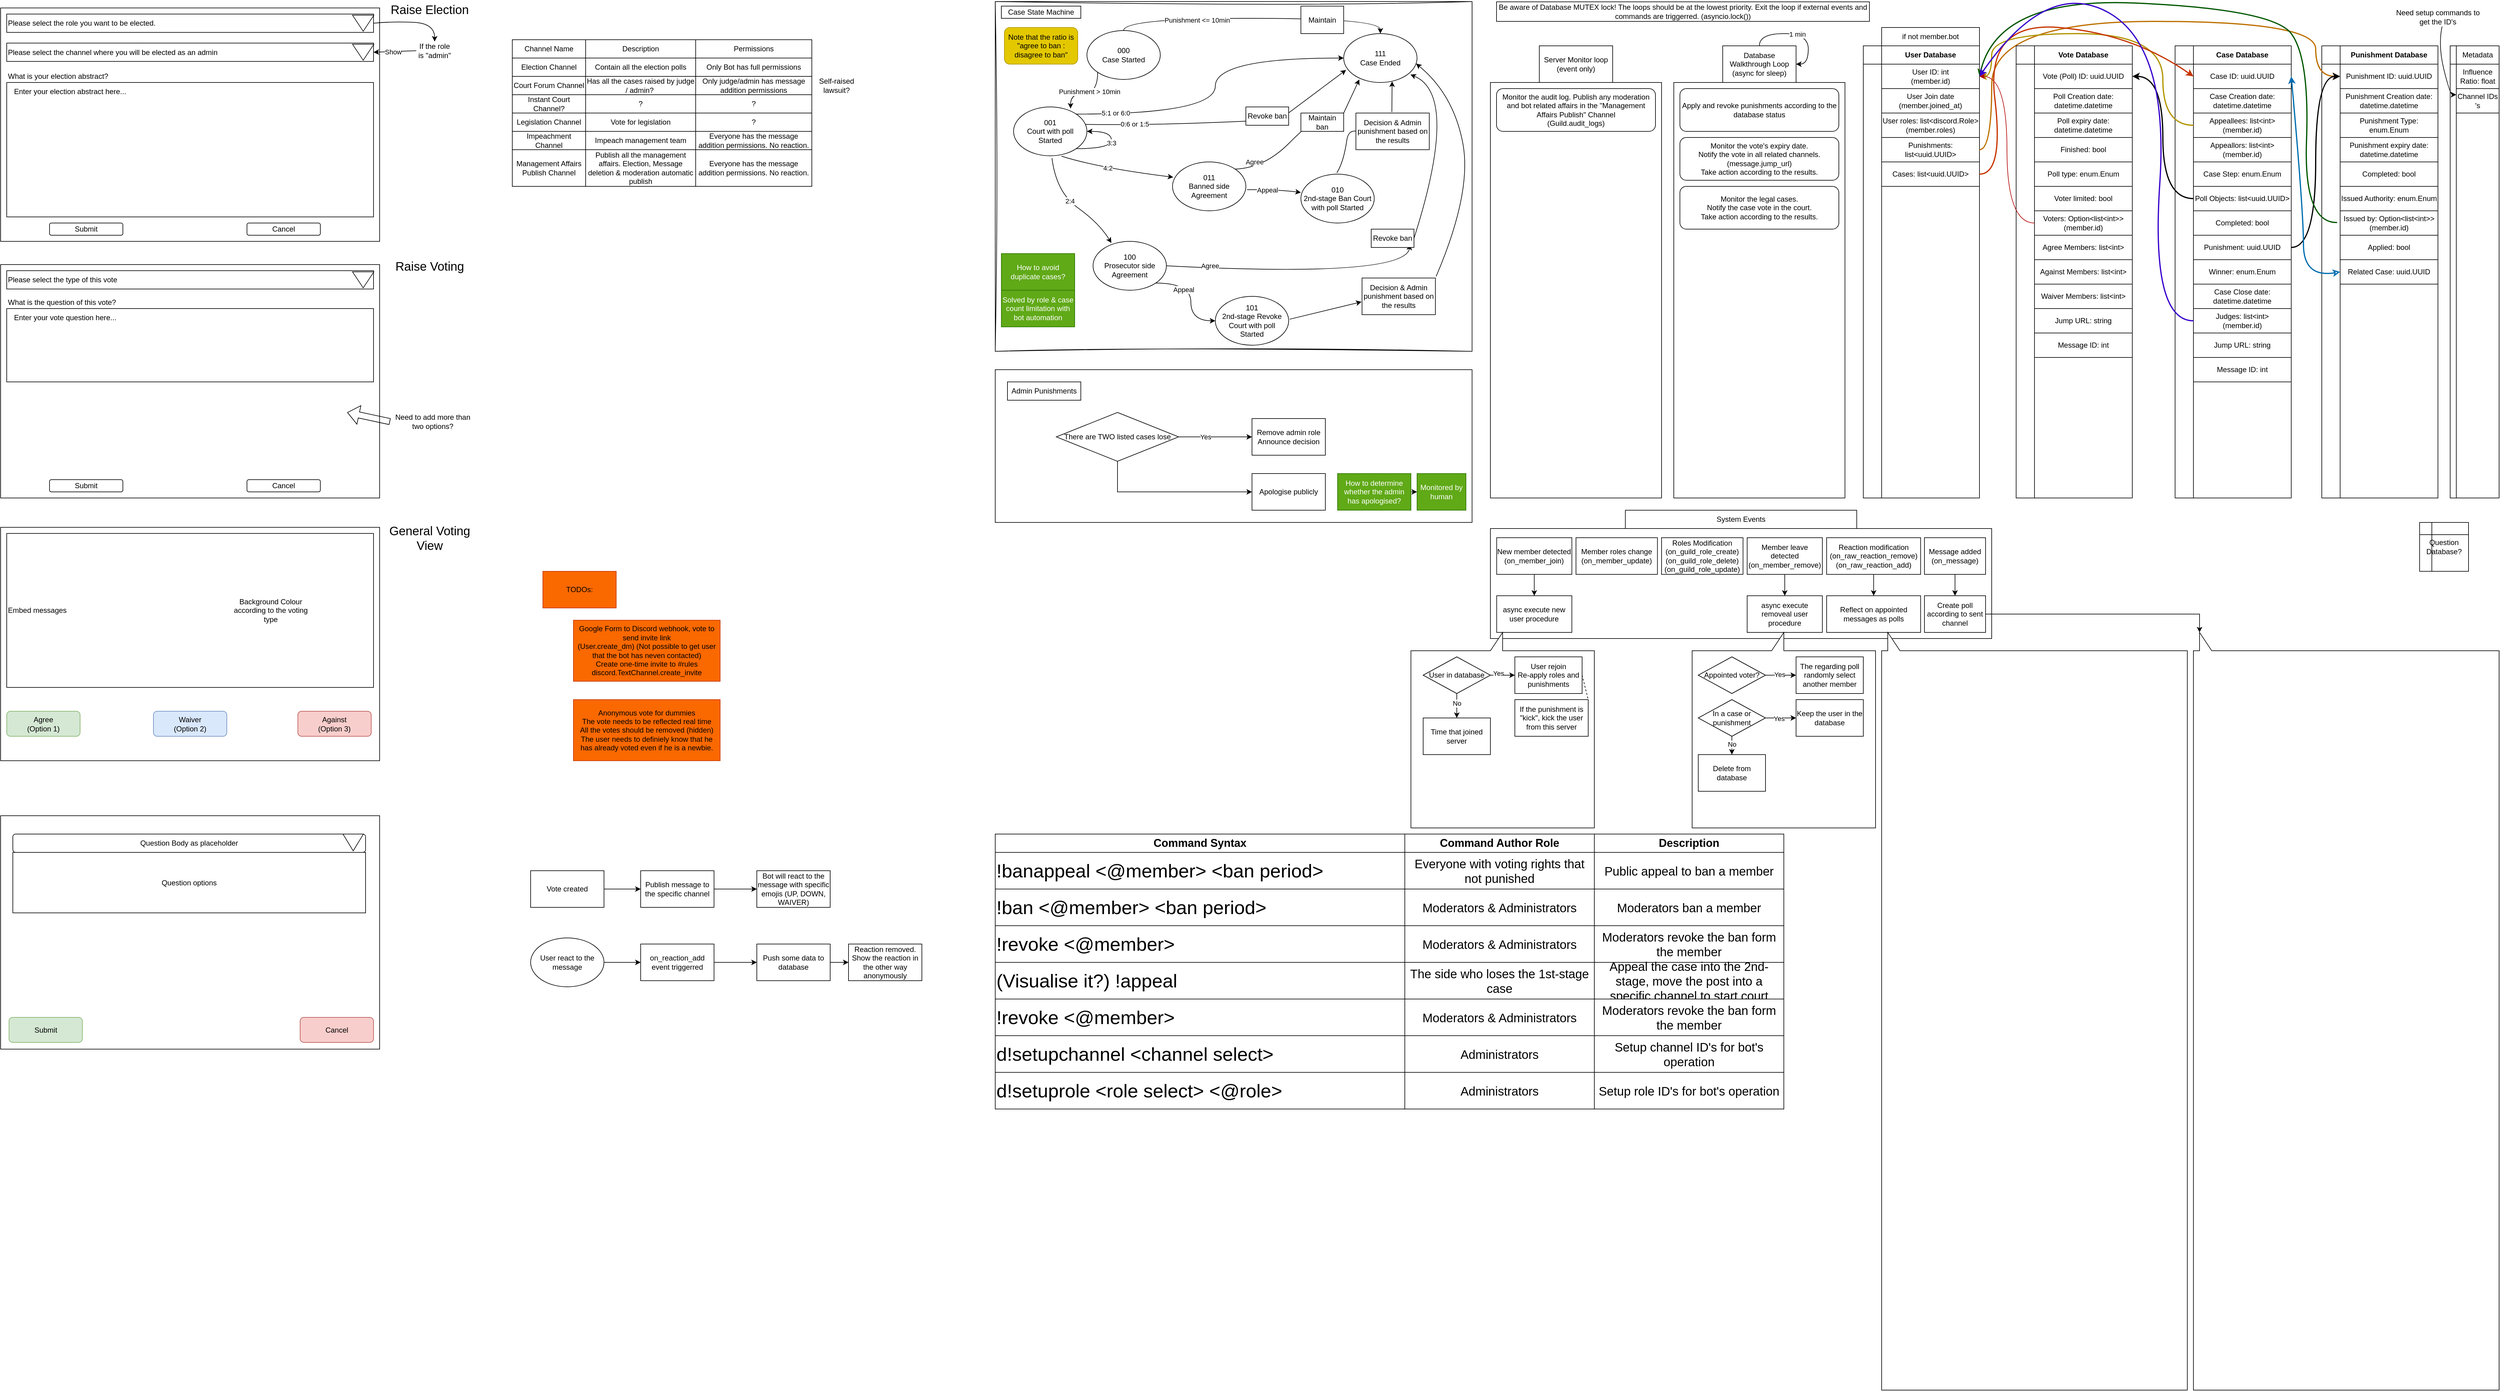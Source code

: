 <mxfile version="22.0.3" type="device">
  <diagram name="Page-1" id="uLq_MlZxw3ZsoGOFZqPO">
    <mxGraphModel dx="3086" dy="652" grid="1" gridSize="10" guides="1" tooltips="1" connect="1" arrows="1" fold="1" page="1" pageScale="1" pageWidth="827" pageHeight="1169" math="0" shadow="0">
      <root>
        <mxCell id="0" />
        <mxCell id="1" parent="0" />
        <mxCell id="YU63xsp-6MmmN9PyvZP0-16" value="" style="rounded=0;whiteSpace=wrap;html=1;" parent="1" vertex="1">
          <mxGeometry x="-810" y="610" width="780" height="250" as="geometry" />
        </mxCell>
        <mxCell id="CugVqRCdkoVX9YdtHMD1-129" value="" style="rounded=0;whiteSpace=wrap;html=1;glass=0;sketch=1;curveFitting=1;jiggle=2;" parent="1" vertex="1">
          <mxGeometry x="-810" y="7.5" width="780" height="572.5" as="geometry" />
        </mxCell>
        <mxCell id="CugVqRCdkoVX9YdtHMD1-11" value="" style="group" parent="1" vertex="1" connectable="0">
          <mxGeometry x="1360" y="80" width="190" height="740" as="geometry" />
        </mxCell>
        <mxCell id="CugVqRCdkoVX9YdtHMD1-12" value="" style="shape=internalStorage;whiteSpace=wrap;html=1;backgroundOutline=1;dx=30;dy=30;" parent="CugVqRCdkoVX9YdtHMD1-11" vertex="1">
          <mxGeometry width="190.0" height="740" as="geometry" />
        </mxCell>
        <mxCell id="CugVqRCdkoVX9YdtHMD1-13" value="&lt;b&gt;Punishment Database&lt;/b&gt;" style="rounded=0;whiteSpace=wrap;html=1;" parent="CugVqRCdkoVX9YdtHMD1-11" vertex="1">
          <mxGeometry x="30" width="160" height="30" as="geometry" />
        </mxCell>
        <mxCell id="CugVqRCdkoVX9YdtHMD1-14" value="Punishment Creation date: datetime.datetime" style="rounded=0;whiteSpace=wrap;html=1;" parent="CugVqRCdkoVX9YdtHMD1-11" vertex="1">
          <mxGeometry x="30" y="70" width="160" height="40" as="geometry" />
        </mxCell>
        <mxCell id="CugVqRCdkoVX9YdtHMD1-15" value="Punishment Type: enum.Enum" style="rounded=0;whiteSpace=wrap;html=1;" parent="CugVqRCdkoVX9YdtHMD1-11" vertex="1">
          <mxGeometry x="30" y="110" width="160" height="40" as="geometry" />
        </mxCell>
        <mxCell id="CugVqRCdkoVX9YdtHMD1-16" value="Punishment ID: uuid.UUID" style="rounded=0;whiteSpace=wrap;html=1;" parent="CugVqRCdkoVX9YdtHMD1-11" vertex="1">
          <mxGeometry x="30" y="30" width="160" height="40" as="geometry" />
        </mxCell>
        <mxCell id="CugVqRCdkoVX9YdtHMD1-17" value="Punishment expiry date: datetime.datetime" style="rounded=0;whiteSpace=wrap;html=1;" parent="CugVqRCdkoVX9YdtHMD1-11" vertex="1">
          <mxGeometry x="30" y="150" width="160" height="40" as="geometry" />
        </mxCell>
        <mxCell id="CugVqRCdkoVX9YdtHMD1-18" value="Completed: bool" style="rounded=0;whiteSpace=wrap;html=1;" parent="CugVqRCdkoVX9YdtHMD1-11" vertex="1">
          <mxGeometry x="30" y="190" width="160" height="40" as="geometry" />
        </mxCell>
        <mxCell id="YU63xsp-6MmmN9PyvZP0-4" value="Issued Authority: enum.Enum" style="rounded=0;whiteSpace=wrap;html=1;" parent="CugVqRCdkoVX9YdtHMD1-11" vertex="1">
          <mxGeometry x="30" y="230" width="160" height="40" as="geometry" />
        </mxCell>
        <mxCell id="YU63xsp-6MmmN9PyvZP0-5" value="Issued by: Option&amp;lt;list&amp;lt;int&amp;gt;&amp;gt;&lt;br&gt;(member.id)" style="rounded=0;whiteSpace=wrap;html=1;" parent="CugVqRCdkoVX9YdtHMD1-11" vertex="1">
          <mxGeometry x="30" y="270" width="160" height="40" as="geometry" />
        </mxCell>
        <mxCell id="-JbkQZ2zJmaDXcBbrkoS-2" value="Applied: bool" style="rounded=0;whiteSpace=wrap;html=1;" parent="CugVqRCdkoVX9YdtHMD1-11" vertex="1">
          <mxGeometry x="30" y="310" width="160" height="40" as="geometry" />
        </mxCell>
        <mxCell id="hUt7c7pbHUo2_pdm1PSN-19" value="Related Case: uuid.UUID" style="rounded=0;whiteSpace=wrap;html=1;" parent="CugVqRCdkoVX9YdtHMD1-11" vertex="1">
          <mxGeometry x="30" y="350" width="160" height="40" as="geometry" />
        </mxCell>
        <mxCell id="hgocp0C8wLDLiAGPXzZ_-30" value="" style="group;strokeWidth=2;" parent="1" vertex="1" connectable="0">
          <mxGeometry x="610" y="80" width="190" height="740" as="geometry" />
        </mxCell>
        <mxCell id="hgocp0C8wLDLiAGPXzZ_-3" value="" style="shape=internalStorage;whiteSpace=wrap;html=1;backgroundOutline=1;dx=30;dy=30;" parent="hgocp0C8wLDLiAGPXzZ_-30" vertex="1">
          <mxGeometry width="190.0" height="740" as="geometry" />
        </mxCell>
        <mxCell id="hgocp0C8wLDLiAGPXzZ_-28" value="&lt;b&gt;User Database&lt;/b&gt;" style="rounded=0;whiteSpace=wrap;html=1;" parent="hgocp0C8wLDLiAGPXzZ_-30" vertex="1">
          <mxGeometry x="30" width="160" height="30" as="geometry" />
        </mxCell>
        <mxCell id="hgocp0C8wLDLiAGPXzZ_-31" value="User Join date&lt;br&gt;(member.joined_at)" style="rounded=0;whiteSpace=wrap;html=1;" parent="hgocp0C8wLDLiAGPXzZ_-30" vertex="1">
          <mxGeometry x="30" y="70" width="160" height="40" as="geometry" />
        </mxCell>
        <mxCell id="hgocp0C8wLDLiAGPXzZ_-38" value="User roles: list&amp;lt;discord.Role&amp;gt;&lt;br&gt;(member.roles)" style="rounded=0;whiteSpace=wrap;html=1;" parent="hgocp0C8wLDLiAGPXzZ_-30" vertex="1">
          <mxGeometry x="30" y="110" width="160" height="40" as="geometry" />
        </mxCell>
        <mxCell id="CugVqRCdkoVX9YdtHMD1-29" value="Punishments: list&amp;lt;uuid.UUID&amp;gt;" style="rounded=0;whiteSpace=wrap;html=1;" parent="hgocp0C8wLDLiAGPXzZ_-30" vertex="1">
          <mxGeometry x="30" y="150" width="160" height="40" as="geometry" />
        </mxCell>
        <mxCell id="CugVqRCdkoVX9YdtHMD1-30" style="edgeStyle=orthogonalEdgeStyle;orthogonalLoop=1;jettySize=auto;html=1;exitX=1;exitY=0.5;exitDx=0;exitDy=0;curved=1;fillColor=#f0a30a;strokeColor=#BD7000;strokeWidth=2;" parent="hgocp0C8wLDLiAGPXzZ_-30" source="CugVqRCdkoVX9YdtHMD1-29" edge="1">
          <mxGeometry relative="1" as="geometry">
            <mxPoint x="780" y="50" as="targetPoint" />
            <Array as="points">
              <mxPoint x="210" y="170" />
              <mxPoint x="210" y="-40" />
              <mxPoint x="740" y="-40" />
              <mxPoint x="740" y="50" />
            </Array>
          </mxGeometry>
        </mxCell>
        <mxCell id="CugVqRCdkoVX9YdtHMD1-148" value="Cases: list&amp;lt;uuid.UUID&amp;gt;" style="rounded=0;whiteSpace=wrap;html=1;" parent="hgocp0C8wLDLiAGPXzZ_-30" vertex="1">
          <mxGeometry x="30" y="190" width="160" height="40" as="geometry" />
        </mxCell>
        <mxCell id="hgocp0C8wLDLiAGPXzZ_-12" value="" style="group" parent="1" vertex="1" connectable="0">
          <mxGeometry y="840" width="863.745" height="220" as="geometry" />
        </mxCell>
        <mxCell id="hgocp0C8wLDLiAGPXzZ_-10" value="" style="rounded=0;whiteSpace=wrap;html=1;" parent="hgocp0C8wLDLiAGPXzZ_-12" vertex="1">
          <mxGeometry y="30" width="820.0" height="180" as="geometry" />
        </mxCell>
        <mxCell id="hgocp0C8wLDLiAGPXzZ_-11" value="System Events" style="rounded=0;whiteSpace=wrap;html=1;" parent="hgocp0C8wLDLiAGPXzZ_-12" vertex="1">
          <mxGeometry x="220.769" width="378.462" height="30" as="geometry" />
        </mxCell>
        <mxCell id="hgocp0C8wLDLiAGPXzZ_-8" value="async execute new user procedure" style="rounded=0;whiteSpace=wrap;html=1;" parent="hgocp0C8wLDLiAGPXzZ_-12" vertex="1">
          <mxGeometry x="10.25" y="140" width="123.0" height="60" as="geometry" />
        </mxCell>
        <mxCell id="hgocp0C8wLDLiAGPXzZ_-7" value="New member detected&lt;br&gt;(on_member_join)" style="rounded=0;whiteSpace=wrap;html=1;" parent="hgocp0C8wLDLiAGPXzZ_-12" vertex="1">
          <mxGeometry x="10.25" y="45" width="123.0" height="60" as="geometry" />
        </mxCell>
        <mxCell id="hgocp0C8wLDLiAGPXzZ_-9" style="edgeStyle=orthogonalEdgeStyle;rounded=0;orthogonalLoop=1;jettySize=auto;html=1;exitX=0.5;exitY=1;exitDx=0;exitDy=0;entryX=0.5;entryY=0;entryDx=0;entryDy=0;" parent="hgocp0C8wLDLiAGPXzZ_-12" source="hgocp0C8wLDLiAGPXzZ_-7" target="hgocp0C8wLDLiAGPXzZ_-8" edge="1">
          <mxGeometry relative="1" as="geometry" />
        </mxCell>
        <mxCell id="hgocp0C8wLDLiAGPXzZ_-39" value="Member roles change&lt;br&gt;(on_member_update)" style="rounded=0;whiteSpace=wrap;html=1;" parent="hgocp0C8wLDLiAGPXzZ_-12" vertex="1">
          <mxGeometry x="140" y="45" width="133.25" height="60" as="geometry" />
        </mxCell>
        <mxCell id="hgocp0C8wLDLiAGPXzZ_-47" value="Roles Modification&lt;br&gt;(on_guild_role_create)&lt;br&gt;(on_guild_role_delete)&lt;br&gt;(on_guild_role_update)" style="rounded=0;whiteSpace=wrap;html=1;" parent="hgocp0C8wLDLiAGPXzZ_-12" vertex="1">
          <mxGeometry x="280" y="45" width="133.25" height="60" as="geometry" />
        </mxCell>
        <mxCell id="CugVqRCdkoVX9YdtHMD1-47" value="" style="edgeStyle=orthogonalEdgeStyle;rounded=0;orthogonalLoop=1;jettySize=auto;html=1;" parent="hgocp0C8wLDLiAGPXzZ_-12" source="CugVqRCdkoVX9YdtHMD1-45" target="CugVqRCdkoVX9YdtHMD1-46" edge="1">
          <mxGeometry relative="1" as="geometry" />
        </mxCell>
        <mxCell id="CugVqRCdkoVX9YdtHMD1-45" value="Member leave detected&lt;br&gt;(on_member_remove)" style="rounded=0;whiteSpace=wrap;html=1;" parent="hgocp0C8wLDLiAGPXzZ_-12" vertex="1">
          <mxGeometry x="420.0" y="45" width="123.0" height="60" as="geometry" />
        </mxCell>
        <mxCell id="CugVqRCdkoVX9YdtHMD1-46" value="async execute removeal user procedure" style="rounded=0;whiteSpace=wrap;html=1;" parent="hgocp0C8wLDLiAGPXzZ_-12" vertex="1">
          <mxGeometry x="420.0" y="140" width="123.0" height="60" as="geometry" />
        </mxCell>
        <mxCell id="CugVqRCdkoVX9YdtHMD1-133" value="" style="edgeStyle=orthogonalEdgeStyle;rounded=0;orthogonalLoop=1;jettySize=auto;html=1;" parent="hgocp0C8wLDLiAGPXzZ_-12" source="CugVqRCdkoVX9YdtHMD1-131" target="CugVqRCdkoVX9YdtHMD1-132" edge="1">
          <mxGeometry relative="1" as="geometry" />
        </mxCell>
        <mxCell id="CugVqRCdkoVX9YdtHMD1-131" value="Reaction modification&lt;br&gt;(on_raw_reaction_remove)&lt;br&gt;(on_raw_reaction_add)" style="rounded=0;whiteSpace=wrap;html=1;" parent="hgocp0C8wLDLiAGPXzZ_-12" vertex="1">
          <mxGeometry x="549.995" y="45" width="153.75" height="60" as="geometry" />
        </mxCell>
        <mxCell id="CugVqRCdkoVX9YdtHMD1-132" value="Reflect on appointed messages as polls" style="rounded=0;whiteSpace=wrap;html=1;" parent="hgocp0C8wLDLiAGPXzZ_-12" vertex="1">
          <mxGeometry x="549.995" y="140" width="153.75" height="60" as="geometry" />
        </mxCell>
        <mxCell id="YU63xsp-6MmmN9PyvZP0-24" style="edgeStyle=orthogonalEdgeStyle;rounded=0;orthogonalLoop=1;jettySize=auto;html=1;exitX=0.5;exitY=1;exitDx=0;exitDy=0;entryX=0.5;entryY=0;entryDx=0;entryDy=0;" parent="hgocp0C8wLDLiAGPXzZ_-12" source="YU63xsp-6MmmN9PyvZP0-21" target="YU63xsp-6MmmN9PyvZP0-22" edge="1">
          <mxGeometry relative="1" as="geometry" />
        </mxCell>
        <mxCell id="YU63xsp-6MmmN9PyvZP0-21" value="Message added&lt;br&gt;(on_message)" style="rounded=0;whiteSpace=wrap;html=1;" parent="hgocp0C8wLDLiAGPXzZ_-12" vertex="1">
          <mxGeometry x="710" y="45" width="100" height="60" as="geometry" />
        </mxCell>
        <mxCell id="YU63xsp-6MmmN9PyvZP0-22" value="Create poll according to sent channel" style="rounded=0;whiteSpace=wrap;html=1;" parent="hgocp0C8wLDLiAGPXzZ_-12" vertex="1">
          <mxGeometry x="710" y="140" width="100" height="60" as="geometry" />
        </mxCell>
        <mxCell id="hgocp0C8wLDLiAGPXzZ_-20" value="" style="shape=callout;whiteSpace=wrap;html=1;perimeter=calloutPerimeter;position2=0.5;rotation=-180;" parent="1" vertex="1">
          <mxGeometry x="-130" y="1040" width="300" height="320" as="geometry" />
        </mxCell>
        <mxCell id="hgocp0C8wLDLiAGPXzZ_-14" value="" style="group" parent="1" vertex="1" connectable="0">
          <mxGeometry x="300" y="80" width="280" height="740" as="geometry" />
        </mxCell>
        <mxCell id="hgocp0C8wLDLiAGPXzZ_-2" value="Database Walkthrough Loop&lt;br&gt;(async for sleep)" style="rounded=0;whiteSpace=wrap;html=1;" parent="hgocp0C8wLDLiAGPXzZ_-14" vertex="1">
          <mxGeometry x="80" width="120" height="60" as="geometry" />
        </mxCell>
        <mxCell id="hgocp0C8wLDLiAGPXzZ_-6" value="" style="rounded=0;whiteSpace=wrap;html=1;" parent="hgocp0C8wLDLiAGPXzZ_-14" vertex="1">
          <mxGeometry y="60" width="280" height="680" as="geometry" />
        </mxCell>
        <mxCell id="CugVqRCdkoVX9YdtHMD1-40" style="edgeStyle=orthogonalEdgeStyle;orthogonalLoop=1;jettySize=auto;html=1;exitX=0.5;exitY=0;exitDx=0;exitDy=0;entryX=1;entryY=0.5;entryDx=0;entryDy=0;curved=1;" parent="hgocp0C8wLDLiAGPXzZ_-14" source="hgocp0C8wLDLiAGPXzZ_-2" target="hgocp0C8wLDLiAGPXzZ_-2" edge="1">
          <mxGeometry relative="1" as="geometry" />
        </mxCell>
        <mxCell id="CugVqRCdkoVX9YdtHMD1-41" value="1 min" style="edgeLabel;html=1;align=center;verticalAlign=middle;resizable=0;points=[];" parent="CugVqRCdkoVX9YdtHMD1-40" vertex="1" connectable="0">
          <mxGeometry x="-0.041" y="-1" relative="1" as="geometry">
            <mxPoint as="offset" />
          </mxGeometry>
        </mxCell>
        <mxCell id="-JbkQZ2zJmaDXcBbrkoS-1" value="Apply and revoke punishments according to the database status" style="rounded=1;whiteSpace=wrap;html=1;" parent="hgocp0C8wLDLiAGPXzZ_-14" vertex="1">
          <mxGeometry x="10" y="70" width="260" height="70" as="geometry" />
        </mxCell>
        <mxCell id="-JbkQZ2zJmaDXcBbrkoS-3" value="Monitor the vote&#39;s expiry date.&lt;br&gt;Notify the vote in all related channels. (message.&lt;em class=&quot;property&quot;&gt;&lt;/em&gt;&lt;span class=&quot;sig-name descname&quot;&gt;jump_url)&lt;/span&gt;&lt;a title=&quot;Permalink to this definition&quot; href=&quot;https://discordpy.readthedocs.io/en/latest/api.html#discord.Message.jump_url&quot; class=&quot;headerlink&quot;&gt;&lt;/a&gt;&lt;br&gt;Take action according to the results." style="rounded=1;whiteSpace=wrap;html=1;" parent="hgocp0C8wLDLiAGPXzZ_-14" vertex="1">
          <mxGeometry x="10" y="150" width="260" height="70" as="geometry" />
        </mxCell>
        <mxCell id="-JbkQZ2zJmaDXcBbrkoS-4" value="Monitor the legal cases.&lt;br&gt;Notify the case vote in the court.&lt;br&gt;Take action according to the results." style="rounded=1;whiteSpace=wrap;html=1;" parent="hgocp0C8wLDLiAGPXzZ_-14" vertex="1">
          <mxGeometry x="10" y="230" width="260" height="70" as="geometry" />
        </mxCell>
        <mxCell id="hgocp0C8wLDLiAGPXzZ_-13" value="" style="group" parent="1" vertex="1" connectable="0">
          <mxGeometry y="80" width="280" height="740" as="geometry" />
        </mxCell>
        <mxCell id="hgocp0C8wLDLiAGPXzZ_-1" value="Server Monitor loop&lt;br&gt;(event only)" style="rounded=0;whiteSpace=wrap;html=1;" parent="hgocp0C8wLDLiAGPXzZ_-13" vertex="1">
          <mxGeometry x="80" width="120" height="60" as="geometry" />
        </mxCell>
        <mxCell id="hgocp0C8wLDLiAGPXzZ_-5" value="" style="rounded=0;whiteSpace=wrap;html=1;" parent="hgocp0C8wLDLiAGPXzZ_-13" vertex="1">
          <mxGeometry y="60" width="280" height="680" as="geometry" />
        </mxCell>
        <mxCell id="-JbkQZ2zJmaDXcBbrkoS-9" value="Monitor the audit log. Publish any moderation and bot related affairs in the &quot;Management Affairs Publish&quot; Channel&lt;br&gt;(Guild.&lt;em class=&quot;property&quot;&gt;&lt;/em&gt;audit_logs)&lt;span class=&quot;sig-paren&quot;&gt;&lt;/span&gt;" style="rounded=1;whiteSpace=wrap;html=1;" parent="hgocp0C8wLDLiAGPXzZ_-13" vertex="1">
          <mxGeometry x="10" y="70" width="260" height="70" as="geometry" />
        </mxCell>
        <mxCell id="hgocp0C8wLDLiAGPXzZ_-23" value="" style="edgeStyle=orthogonalEdgeStyle;rounded=0;orthogonalLoop=1;jettySize=auto;html=1;" parent="1" source="hgocp0C8wLDLiAGPXzZ_-21" target="hgocp0C8wLDLiAGPXzZ_-22" edge="1">
          <mxGeometry relative="1" as="geometry" />
        </mxCell>
        <mxCell id="hgocp0C8wLDLiAGPXzZ_-24" value="No" style="edgeLabel;html=1;align=center;verticalAlign=middle;resizable=0;points=[];" parent="hgocp0C8wLDLiAGPXzZ_-23" vertex="1" connectable="0">
          <mxGeometry x="-0.2" relative="1" as="geometry">
            <mxPoint as="offset" />
          </mxGeometry>
        </mxCell>
        <mxCell id="hgocp0C8wLDLiAGPXzZ_-26" value="" style="edgeStyle=orthogonalEdgeStyle;rounded=0;orthogonalLoop=1;jettySize=auto;html=1;" parent="1" source="hgocp0C8wLDLiAGPXzZ_-21" target="hgocp0C8wLDLiAGPXzZ_-25" edge="1">
          <mxGeometry relative="1" as="geometry" />
        </mxCell>
        <mxCell id="hgocp0C8wLDLiAGPXzZ_-27" value="Yes" style="edgeLabel;html=1;align=center;verticalAlign=middle;resizable=0;points=[];" parent="hgocp0C8wLDLiAGPXzZ_-26" vertex="1" connectable="0">
          <mxGeometry x="-0.379" y="3" relative="1" as="geometry">
            <mxPoint as="offset" />
          </mxGeometry>
        </mxCell>
        <mxCell id="hgocp0C8wLDLiAGPXzZ_-21" value="User in database" style="rhombus;whiteSpace=wrap;html=1;" parent="1" vertex="1">
          <mxGeometry x="-110" y="1080" width="110" height="60" as="geometry" />
        </mxCell>
        <mxCell id="hgocp0C8wLDLiAGPXzZ_-22" value="Time that joined server" style="rounded=0;whiteSpace=wrap;html=1;" parent="1" vertex="1">
          <mxGeometry x="-110" y="1180" width="110" height="60" as="geometry" />
        </mxCell>
        <mxCell id="hgocp0C8wLDLiAGPXzZ_-25" value="User rejoin&lt;br&gt;Re-apply roles and punishments" style="rounded=0;whiteSpace=wrap;html=1;" parent="1" vertex="1">
          <mxGeometry x="40" y="1080" width="110" height="60" as="geometry" />
        </mxCell>
        <mxCell id="hgocp0C8wLDLiAGPXzZ_-29" value="User ID: int&lt;br&gt;(member.id)" style="rounded=0;whiteSpace=wrap;html=1;" parent="1" vertex="1">
          <mxGeometry x="640" y="110" width="160" height="40" as="geometry" />
        </mxCell>
        <mxCell id="hgocp0C8wLDLiAGPXzZ_-32" value="if not member.bot" style="rounded=0;whiteSpace=wrap;html=1;" parent="1" vertex="1">
          <mxGeometry x="640" y="50" width="160" height="30" as="geometry" />
        </mxCell>
        <mxCell id="hgocp0C8wLDLiAGPXzZ_-53" value="" style="group" parent="1" vertex="1" connectable="0">
          <mxGeometry x="860" y="80" width="190" height="740" as="geometry" />
        </mxCell>
        <mxCell id="hgocp0C8wLDLiAGPXzZ_-54" value="" style="shape=internalStorage;whiteSpace=wrap;html=1;backgroundOutline=1;dx=30;dy=30;" parent="hgocp0C8wLDLiAGPXzZ_-53" vertex="1">
          <mxGeometry width="190.0" height="740" as="geometry" />
        </mxCell>
        <mxCell id="hgocp0C8wLDLiAGPXzZ_-55" value="&lt;b&gt;Vote Database&lt;/b&gt;" style="rounded=0;whiteSpace=wrap;html=1;" parent="hgocp0C8wLDLiAGPXzZ_-53" vertex="1">
          <mxGeometry x="30" width="160" height="30" as="geometry" />
        </mxCell>
        <mxCell id="hgocp0C8wLDLiAGPXzZ_-56" value="Poll Creation date: datetime.datetime" style="rounded=0;whiteSpace=wrap;html=1;" parent="hgocp0C8wLDLiAGPXzZ_-53" vertex="1">
          <mxGeometry x="30" y="70" width="160" height="40" as="geometry" />
        </mxCell>
        <mxCell id="hgocp0C8wLDLiAGPXzZ_-57" value="Poll expiry date: datetime.datetime" style="rounded=0;whiteSpace=wrap;html=1;" parent="hgocp0C8wLDLiAGPXzZ_-53" vertex="1">
          <mxGeometry x="30" y="110" width="160" height="40" as="geometry" />
        </mxCell>
        <mxCell id="hgocp0C8wLDLiAGPXzZ_-58" value="Vote (Poll) ID: uuid.UUID" style="rounded=0;whiteSpace=wrap;html=1;" parent="hgocp0C8wLDLiAGPXzZ_-53" vertex="1">
          <mxGeometry x="30" y="30" width="160" height="40" as="geometry" />
        </mxCell>
        <mxCell id="hgocp0C8wLDLiAGPXzZ_-65" value="Finished: bool" style="rounded=0;whiteSpace=wrap;html=1;" parent="hgocp0C8wLDLiAGPXzZ_-53" vertex="1">
          <mxGeometry x="30" y="150" width="160" height="40" as="geometry" />
        </mxCell>
        <mxCell id="hgocp0C8wLDLiAGPXzZ_-66" value="Poll type: enum.Enum" style="rounded=0;whiteSpace=wrap;html=1;" parent="hgocp0C8wLDLiAGPXzZ_-53" vertex="1">
          <mxGeometry x="30" y="190" width="160" height="40" as="geometry" />
        </mxCell>
        <mxCell id="CugVqRCdkoVX9YdtHMD1-42" value="Voter limited: bool" style="rounded=0;whiteSpace=wrap;html=1;" parent="hgocp0C8wLDLiAGPXzZ_-53" vertex="1">
          <mxGeometry x="30" y="230" width="160" height="40" as="geometry" />
        </mxCell>
        <mxCell id="CugVqRCdkoVX9YdtHMD1-43" value="Voters: Option&amp;lt;list&amp;lt;int&amp;gt;&amp;gt;&lt;br&gt;(member.id)" style="rounded=0;whiteSpace=wrap;html=1;" parent="hgocp0C8wLDLiAGPXzZ_-53" vertex="1">
          <mxGeometry x="30" y="270" width="160" height="40" as="geometry" />
        </mxCell>
        <mxCell id="-JbkQZ2zJmaDXcBbrkoS-5" value="Agree Members: list&amp;lt;int&amp;gt;" style="rounded=0;whiteSpace=wrap;html=1;" parent="hgocp0C8wLDLiAGPXzZ_-53" vertex="1">
          <mxGeometry x="30" y="310" width="160" height="40" as="geometry" />
        </mxCell>
        <mxCell id="-JbkQZ2zJmaDXcBbrkoS-6" value="Against Members: list&amp;lt;int&amp;gt;" style="rounded=0;whiteSpace=wrap;html=1;" parent="hgocp0C8wLDLiAGPXzZ_-53" vertex="1">
          <mxGeometry x="30" y="350" width="160" height="40" as="geometry" />
        </mxCell>
        <mxCell id="-JbkQZ2zJmaDXcBbrkoS-12" value="Waiver Members: list&amp;lt;int&amp;gt;" style="rounded=0;whiteSpace=wrap;html=1;" parent="hgocp0C8wLDLiAGPXzZ_-53" vertex="1">
          <mxGeometry x="30" y="390" width="160" height="40" as="geometry" />
        </mxCell>
        <mxCell id="BigOB-g6q4JyU_0KOPlr-13" value="Jump URL: string" style="rounded=0;whiteSpace=wrap;html=1;" parent="hgocp0C8wLDLiAGPXzZ_-53" vertex="1">
          <mxGeometry x="30" y="430" width="160" height="40" as="geometry" />
        </mxCell>
        <mxCell id="hUt7c7pbHUo2_pdm1PSN-16" value="Message ID: int" style="rounded=0;whiteSpace=wrap;html=1;" parent="hgocp0C8wLDLiAGPXzZ_-53" vertex="1">
          <mxGeometry x="30" y="470" width="160" height="40" as="geometry" />
        </mxCell>
        <mxCell id="CugVqRCdkoVX9YdtHMD1-1" value="" style="group" parent="1" vertex="1" connectable="0">
          <mxGeometry x="1120" y="80" width="190" height="740" as="geometry" />
        </mxCell>
        <mxCell id="CugVqRCdkoVX9YdtHMD1-2" value="" style="shape=internalStorage;whiteSpace=wrap;html=1;backgroundOutline=1;dx=30;dy=30;" parent="CugVqRCdkoVX9YdtHMD1-1" vertex="1">
          <mxGeometry width="190.0" height="740" as="geometry" />
        </mxCell>
        <mxCell id="CugVqRCdkoVX9YdtHMD1-3" value="&lt;b&gt;Case Database&lt;/b&gt;" style="rounded=0;whiteSpace=wrap;html=1;" parent="CugVqRCdkoVX9YdtHMD1-1" vertex="1">
          <mxGeometry x="30" width="160" height="30" as="geometry" />
        </mxCell>
        <mxCell id="CugVqRCdkoVX9YdtHMD1-4" value="Case Creation date: datetime.datetime" style="rounded=0;whiteSpace=wrap;html=1;" parent="CugVqRCdkoVX9YdtHMD1-1" vertex="1">
          <mxGeometry x="30" y="70" width="160" height="40" as="geometry" />
        </mxCell>
        <mxCell id="CugVqRCdkoVX9YdtHMD1-5" value="Case Step: enum.Enum" style="rounded=0;whiteSpace=wrap;html=1;" parent="CugVqRCdkoVX9YdtHMD1-1" vertex="1">
          <mxGeometry x="30" y="190" width="160" height="40" as="geometry" />
        </mxCell>
        <mxCell id="CugVqRCdkoVX9YdtHMD1-6" value="Case ID: uuid.UUID" style="rounded=0;whiteSpace=wrap;html=1;" parent="CugVqRCdkoVX9YdtHMD1-1" vertex="1">
          <mxGeometry x="30" y="30" width="160" height="40" as="geometry" />
        </mxCell>
        <mxCell id="CugVqRCdkoVX9YdtHMD1-7" value="Poll Objects: list&amp;lt;uuid.UUID&amp;gt;" style="rounded=0;whiteSpace=wrap;html=1;" parent="CugVqRCdkoVX9YdtHMD1-1" vertex="1">
          <mxGeometry x="30" y="230" width="160" height="40" as="geometry" />
        </mxCell>
        <mxCell id="CugVqRCdkoVX9YdtHMD1-8" value="Completed: bool" style="rounded=0;whiteSpace=wrap;html=1;" parent="CugVqRCdkoVX9YdtHMD1-1" vertex="1">
          <mxGeometry x="30" y="270" width="160" height="40" as="geometry" />
        </mxCell>
        <mxCell id="CugVqRCdkoVX9YdtHMD1-27" value="Punishment: uuid.UUID" style="rounded=0;whiteSpace=wrap;html=1;" parent="CugVqRCdkoVX9YdtHMD1-1" vertex="1">
          <mxGeometry x="30" y="310" width="160" height="40" as="geometry" />
        </mxCell>
        <mxCell id="CugVqRCdkoVX9YdtHMD1-31" value="Appeallees: list&amp;lt;int&amp;gt;&lt;br&gt;(member.id)" style="rounded=0;whiteSpace=wrap;html=1;" parent="CugVqRCdkoVX9YdtHMD1-1" vertex="1">
          <mxGeometry x="30" y="110" width="160" height="40" as="geometry" />
        </mxCell>
        <mxCell id="CugVqRCdkoVX9YdtHMD1-34" value="Appeallors: list&amp;lt;int&amp;gt;&lt;br&gt;(member.id)" style="rounded=0;whiteSpace=wrap;html=1;" parent="CugVqRCdkoVX9YdtHMD1-1" vertex="1">
          <mxGeometry x="30" y="150" width="160" height="40" as="geometry" />
        </mxCell>
        <mxCell id="YU63xsp-6MmmN9PyvZP0-3" value="Winner: enum.Enum" style="rounded=0;whiteSpace=wrap;html=1;" parent="CugVqRCdkoVX9YdtHMD1-1" vertex="1">
          <mxGeometry x="30" y="350" width="160" height="40" as="geometry" />
        </mxCell>
        <mxCell id="YU63xsp-6MmmN9PyvZP0-7" value="Case Close date: datetime.datetime" style="rounded=0;whiteSpace=wrap;html=1;" parent="CugVqRCdkoVX9YdtHMD1-1" vertex="1">
          <mxGeometry x="30" y="390" width="160" height="40" as="geometry" />
        </mxCell>
        <mxCell id="38umOZy2QEPfSnPI1kEB-10" value="Judges: list&amp;lt;int&amp;gt;&lt;br&gt;(member.id)" style="rounded=0;whiteSpace=wrap;html=1;" parent="CugVqRCdkoVX9YdtHMD1-1" vertex="1">
          <mxGeometry x="30" y="430" width="160" height="40" as="geometry" />
        </mxCell>
        <mxCell id="hUt7c7pbHUo2_pdm1PSN-17" value="Message ID: int" style="rounded=0;whiteSpace=wrap;html=1;" parent="CugVqRCdkoVX9YdtHMD1-1" vertex="1">
          <mxGeometry x="30" y="510" width="160" height="40" as="geometry" />
        </mxCell>
        <mxCell id="hUt7c7pbHUo2_pdm1PSN-18" value="Jump URL: string" style="rounded=0;whiteSpace=wrap;html=1;" parent="CugVqRCdkoVX9YdtHMD1-1" vertex="1">
          <mxGeometry x="30" y="470" width="160" height="40" as="geometry" />
        </mxCell>
        <mxCell id="CugVqRCdkoVX9YdtHMD1-72" style="edgeStyle=orthogonalEdgeStyle;orthogonalLoop=1;jettySize=auto;html=1;exitX=0.5;exitY=0;exitDx=0;exitDy=0;entryX=0.5;entryY=0;entryDx=0;entryDy=0;curved=1;" parent="1" source="CugVqRCdkoVX9YdtHMD1-9" target="CugVqRCdkoVX9YdtHMD1-69" edge="1">
          <mxGeometry relative="1" as="geometry" />
        </mxCell>
        <mxCell id="CugVqRCdkoVX9YdtHMD1-73" value="Punishment &amp;lt;= 10min" style="edgeLabel;html=1;align=center;verticalAlign=middle;resizable=0;points=[];" parent="CugVqRCdkoVX9YdtHMD1-72" vertex="1" connectable="0">
          <mxGeometry x="-0.099" relative="1" as="geometry">
            <mxPoint x="-70" y="3" as="offset" />
          </mxGeometry>
        </mxCell>
        <mxCell id="CugVqRCdkoVX9YdtHMD1-9" value="000&lt;br&gt;Case Started" style="ellipse;whiteSpace=wrap;html=1;" parent="1" vertex="1">
          <mxGeometry x="-660" y="55" width="120" height="80" as="geometry" />
        </mxCell>
        <mxCell id="CugVqRCdkoVX9YdtHMD1-10" style="edgeStyle=orthogonalEdgeStyle;orthogonalLoop=1;jettySize=auto;html=1;exitX=0;exitY=0.5;exitDx=0;exitDy=0;entryX=1;entryY=0.5;entryDx=0;entryDy=0;curved=1;strokeWidth=2;" parent="1" source="CugVqRCdkoVX9YdtHMD1-7" target="hgocp0C8wLDLiAGPXzZ_-58" edge="1">
          <mxGeometry relative="1" as="geometry" />
        </mxCell>
        <mxCell id="CugVqRCdkoVX9YdtHMD1-28" style="edgeStyle=orthogonalEdgeStyle;orthogonalLoop=1;jettySize=auto;html=1;exitX=1;exitY=0.5;exitDx=0;exitDy=0;entryX=0;entryY=0.5;entryDx=0;entryDy=0;curved=1;strokeWidth=2;" parent="1" source="CugVqRCdkoVX9YdtHMD1-27" target="CugVqRCdkoVX9YdtHMD1-16" edge="1">
          <mxGeometry relative="1" as="geometry" />
        </mxCell>
        <mxCell id="CugVqRCdkoVX9YdtHMD1-32" style="edgeStyle=orthogonalEdgeStyle;orthogonalLoop=1;jettySize=auto;html=1;exitX=0;exitY=0.5;exitDx=0;exitDy=0;entryX=1;entryY=0.5;entryDx=0;entryDy=0;curved=1;fillColor=#e3c800;strokeColor=#B09500;strokeWidth=2;" parent="1" source="CugVqRCdkoVX9YdtHMD1-31" target="hgocp0C8wLDLiAGPXzZ_-29" edge="1">
          <mxGeometry relative="1" as="geometry">
            <Array as="points">
              <mxPoint x="1100" y="210" />
              <mxPoint x="1100" y="60" />
              <mxPoint x="820" y="60" />
              <mxPoint x="820" y="130" />
            </Array>
          </mxGeometry>
        </mxCell>
        <mxCell id="CugVqRCdkoVX9YdtHMD1-35" value="Case State Machine" style="rounded=0;whiteSpace=wrap;html=1;" parent="1" vertex="1">
          <mxGeometry x="-800" y="15" width="130" height="20" as="geometry" />
        </mxCell>
        <mxCell id="CugVqRCdkoVX9YdtHMD1-75" style="edgeStyle=orthogonalEdgeStyle;orthogonalLoop=1;jettySize=auto;html=1;exitX=1;exitY=0;exitDx=0;exitDy=0;entryX=0;entryY=0.5;entryDx=0;entryDy=0;curved=1;" parent="1" source="CugVqRCdkoVX9YdtHMD1-37" target="CugVqRCdkoVX9YdtHMD1-69" edge="1">
          <mxGeometry relative="1" as="geometry">
            <Array as="points">
              <mxPoint x="-450" y="192" />
              <mxPoint x="-450" y="100" />
            </Array>
          </mxGeometry>
        </mxCell>
        <mxCell id="CugVqRCdkoVX9YdtHMD1-76" value="5:1 or 6:0" style="edgeLabel;html=1;align=center;verticalAlign=middle;resizable=0;points=[];" parent="CugVqRCdkoVX9YdtHMD1-75" vertex="1" connectable="0">
          <mxGeometry x="-0.758" y="2" relative="1" as="geometry">
            <mxPoint as="offset" />
          </mxGeometry>
        </mxCell>
        <mxCell id="CugVqRCdkoVX9YdtHMD1-37" value="001&lt;br&gt;Court with poll Started" style="ellipse;whiteSpace=wrap;html=1;" parent="1" vertex="1">
          <mxGeometry x="-780" y="180" width="120" height="80" as="geometry" />
        </mxCell>
        <mxCell id="CugVqRCdkoVX9YdtHMD1-44" style="edgeStyle=orthogonalEdgeStyle;orthogonalLoop=1;jettySize=auto;html=1;exitX=0;exitY=0.5;exitDx=0;exitDy=0;entryX=1;entryY=0.5;entryDx=0;entryDy=0;curved=1;fillColor=#e51400;strokeColor=#B20000;" parent="1" source="CugVqRCdkoVX9YdtHMD1-43" target="hgocp0C8wLDLiAGPXzZ_-29" edge="1">
          <mxGeometry relative="1" as="geometry" />
        </mxCell>
        <mxCell id="CugVqRCdkoVX9YdtHMD1-48" value="" style="shape=callout;whiteSpace=wrap;html=1;perimeter=calloutPerimeter;position2=0.5;rotation=-180;" parent="1" vertex="1">
          <mxGeometry x="330" y="1040" width="300" height="320" as="geometry" />
        </mxCell>
        <mxCell id="CugVqRCdkoVX9YdtHMD1-60" value="" style="edgeStyle=orthogonalEdgeStyle;rounded=0;orthogonalLoop=1;jettySize=auto;html=1;" parent="1" source="CugVqRCdkoVX9YdtHMD1-55" target="CugVqRCdkoVX9YdtHMD1-59" edge="1">
          <mxGeometry relative="1" as="geometry" />
        </mxCell>
        <mxCell id="CugVqRCdkoVX9YdtHMD1-61" value="Yes" style="edgeLabel;html=1;align=center;verticalAlign=middle;resizable=0;points=[];" parent="CugVqRCdkoVX9YdtHMD1-60" vertex="1" connectable="0">
          <mxGeometry x="-0.097" y="1" relative="1" as="geometry">
            <mxPoint as="offset" />
          </mxGeometry>
        </mxCell>
        <mxCell id="CugVqRCdkoVX9YdtHMD1-55" value="Appointed voter?" style="rhombus;whiteSpace=wrap;html=1;" parent="1" vertex="1">
          <mxGeometry x="340" y="1080" width="110" height="60" as="geometry" />
        </mxCell>
        <mxCell id="CugVqRCdkoVX9YdtHMD1-59" value="The regarding poll randomly select another member" style="rounded=0;whiteSpace=wrap;html=1;" parent="1" vertex="1">
          <mxGeometry x="500" y="1080" width="110" height="60" as="geometry" />
        </mxCell>
        <mxCell id="CugVqRCdkoVX9YdtHMD1-65" value="" style="edgeStyle=orthogonalEdgeStyle;rounded=0;orthogonalLoop=1;jettySize=auto;html=1;" parent="1" source="CugVqRCdkoVX9YdtHMD1-62" target="CugVqRCdkoVX9YdtHMD1-64" edge="1">
          <mxGeometry relative="1" as="geometry" />
        </mxCell>
        <mxCell id="CugVqRCdkoVX9YdtHMD1-68" value="Yes" style="edgeLabel;html=1;align=center;verticalAlign=middle;resizable=0;points=[];" parent="CugVqRCdkoVX9YdtHMD1-65" vertex="1" connectable="0">
          <mxGeometry x="-0.116" y="-1" relative="1" as="geometry">
            <mxPoint as="offset" />
          </mxGeometry>
        </mxCell>
        <mxCell id="CugVqRCdkoVX9YdtHMD1-66" value="" style="edgeStyle=orthogonalEdgeStyle;rounded=0;orthogonalLoop=1;jettySize=auto;html=1;" parent="1" source="CugVqRCdkoVX9YdtHMD1-62" target="CugVqRCdkoVX9YdtHMD1-63" edge="1">
          <mxGeometry relative="1" as="geometry" />
        </mxCell>
        <mxCell id="CugVqRCdkoVX9YdtHMD1-67" value="No" style="edgeLabel;html=1;align=center;verticalAlign=middle;resizable=0;points=[];" parent="CugVqRCdkoVX9YdtHMD1-66" vertex="1" connectable="0">
          <mxGeometry x="0.322" relative="1" as="geometry">
            <mxPoint as="offset" />
          </mxGeometry>
        </mxCell>
        <mxCell id="CugVqRCdkoVX9YdtHMD1-62" value="In a case or&lt;br&gt;punishment" style="rhombus;whiteSpace=wrap;html=1;" parent="1" vertex="1">
          <mxGeometry x="340" y="1150" width="110" height="60" as="geometry" />
        </mxCell>
        <mxCell id="CugVqRCdkoVX9YdtHMD1-63" value="Delete from database" style="rounded=0;whiteSpace=wrap;html=1;" parent="1" vertex="1">
          <mxGeometry x="340" y="1240" width="110" height="60" as="geometry" />
        </mxCell>
        <mxCell id="CugVqRCdkoVX9YdtHMD1-64" value="Keep the user in the database" style="rounded=0;whiteSpace=wrap;html=1;" parent="1" vertex="1">
          <mxGeometry x="500" y="1150" width="110" height="60" as="geometry" />
        </mxCell>
        <mxCell id="CugVqRCdkoVX9YdtHMD1-69" value="111&lt;br&gt;Case Ended" style="ellipse;whiteSpace=wrap;html=1;" parent="1" vertex="1">
          <mxGeometry x="-240" y="60" width="120" height="80" as="geometry" />
        </mxCell>
        <mxCell id="CugVqRCdkoVX9YdtHMD1-70" style="edgeStyle=orthogonalEdgeStyle;orthogonalLoop=1;jettySize=auto;html=1;exitX=0;exitY=1;exitDx=0;exitDy=0;entryX=0.777;entryY=0.033;entryDx=0;entryDy=0;entryPerimeter=0;curved=1;" parent="1" source="CugVqRCdkoVX9YdtHMD1-9" target="CugVqRCdkoVX9YdtHMD1-37" edge="1">
          <mxGeometry relative="1" as="geometry" />
        </mxCell>
        <mxCell id="CugVqRCdkoVX9YdtHMD1-71" value="Punishment &amp;gt; 10min" style="edgeLabel;html=1;align=center;verticalAlign=middle;resizable=0;points=[];" parent="CugVqRCdkoVX9YdtHMD1-70" vertex="1" connectable="0">
          <mxGeometry x="-0.078" y="-3" relative="1" as="geometry">
            <mxPoint as="offset" />
          </mxGeometry>
        </mxCell>
        <mxCell id="CugVqRCdkoVX9YdtHMD1-74" value="Maintain" style="rounded=0;whiteSpace=wrap;html=1;" parent="1" vertex="1">
          <mxGeometry x="-310" y="15" width="70" height="45" as="geometry" />
        </mxCell>
        <mxCell id="CugVqRCdkoVX9YdtHMD1-78" style="edgeStyle=orthogonalEdgeStyle;orthogonalLoop=1;jettySize=auto;html=1;exitX=1;exitY=1;exitDx=0;exitDy=0;entryX=1;entryY=0.5;entryDx=0;entryDy=0;curved=1;" parent="1" source="CugVqRCdkoVX9YdtHMD1-37" target="CugVqRCdkoVX9YdtHMD1-37" edge="1">
          <mxGeometry relative="1" as="geometry">
            <Array as="points">
              <mxPoint x="-620" y="248" />
              <mxPoint x="-620" y="220" />
            </Array>
          </mxGeometry>
        </mxCell>
        <mxCell id="CugVqRCdkoVX9YdtHMD1-79" value="3:3" style="edgeLabel;html=1;align=center;verticalAlign=middle;resizable=0;points=[];" parent="CugVqRCdkoVX9YdtHMD1-78" vertex="1" connectable="0">
          <mxGeometry x="0.063" relative="1" as="geometry">
            <mxPoint as="offset" />
          </mxGeometry>
        </mxCell>
        <mxCell id="CugVqRCdkoVX9YdtHMD1-80" value="011&lt;br&gt;Banned side Agreement" style="ellipse;whiteSpace=wrap;html=1;" parent="1" vertex="1">
          <mxGeometry x="-520" y="270" width="120" height="80" as="geometry" />
        </mxCell>
        <mxCell id="CugVqRCdkoVX9YdtHMD1-83" value="" style="curved=1;endArrow=classic;html=1;rounded=0;exitX=0.98;exitY=0.358;exitDx=0;exitDy=0;exitPerimeter=0;entryX=0.033;entryY=0.743;entryDx=0;entryDy=0;entryPerimeter=0;" parent="1" source="CugVqRCdkoVX9YdtHMD1-85" target="CugVqRCdkoVX9YdtHMD1-69" edge="1">
          <mxGeometry width="50" height="50" relative="1" as="geometry">
            <mxPoint x="-490" y="270" as="sourcePoint" />
            <mxPoint x="-440" y="220" as="targetPoint" />
            <Array as="points" />
          </mxGeometry>
        </mxCell>
        <mxCell id="CugVqRCdkoVX9YdtHMD1-86" value="" style="curved=1;endArrow=classic;html=1;rounded=0;exitX=0.98;exitY=0.358;exitDx=0;exitDy=0;exitPerimeter=0;entryX=0.033;entryY=0.743;entryDx=0;entryDy=0;entryPerimeter=0;" parent="1" source="CugVqRCdkoVX9YdtHMD1-37" target="CugVqRCdkoVX9YdtHMD1-85" edge="1">
          <mxGeometry width="50" height="50" relative="1" as="geometry">
            <mxPoint x="-662" y="209" as="sourcePoint" />
            <mxPoint x="-236" y="119" as="targetPoint" />
            <Array as="points">
              <mxPoint x="-560" y="210" />
              <mxPoint x="-320" y="200" />
            </Array>
          </mxGeometry>
        </mxCell>
        <mxCell id="CugVqRCdkoVX9YdtHMD1-87" value="0:6 or 1:5" style="edgeLabel;html=1;align=center;verticalAlign=middle;resizable=0;points=[];" parent="CugVqRCdkoVX9YdtHMD1-86" vertex="1" connectable="0">
          <mxGeometry x="-0.62" y="2" relative="1" as="geometry">
            <mxPoint as="offset" />
          </mxGeometry>
        </mxCell>
        <mxCell id="CugVqRCdkoVX9YdtHMD1-85" value="Revoke ban" style="rounded=0;whiteSpace=wrap;html=1;" parent="1" vertex="1">
          <mxGeometry x="-400" y="180" width="70" height="30" as="geometry" />
        </mxCell>
        <mxCell id="CugVqRCdkoVX9YdtHMD1-94" value="" style="curved=1;endArrow=classic;html=1;rounded=0;entryX=0.01;entryY=0.313;entryDx=0;entryDy=0;entryPerimeter=0;exitX=0.653;exitY=1.008;exitDx=0;exitDy=0;exitPerimeter=0;" parent="1" source="CugVqRCdkoVX9YdtHMD1-37" target="CugVqRCdkoVX9YdtHMD1-80" edge="1">
          <mxGeometry width="50" height="50" relative="1" as="geometry">
            <mxPoint x="-680" y="330" as="sourcePoint" />
            <mxPoint x="-630" y="280" as="targetPoint" />
            <Array as="points">
              <mxPoint x="-640" y="280" />
            </Array>
          </mxGeometry>
        </mxCell>
        <mxCell id="CugVqRCdkoVX9YdtHMD1-95" value="4:2" style="edgeLabel;html=1;align=center;verticalAlign=middle;resizable=0;points=[];" parent="CugVqRCdkoVX9YdtHMD1-94" vertex="1" connectable="0">
          <mxGeometry x="-0.16" y="2" relative="1" as="geometry">
            <mxPoint as="offset" />
          </mxGeometry>
        </mxCell>
        <mxCell id="CugVqRCdkoVX9YdtHMD1-96" value="Note that the ratio is &quot;agree to ban : disagree to ban&quot;" style="rounded=1;whiteSpace=wrap;html=1;fillColor=#e3c800;fontColor=#000000;strokeColor=#B09500;" parent="1" vertex="1">
          <mxGeometry x="-795" y="50" width="120" height="60" as="geometry" />
        </mxCell>
        <mxCell id="CugVqRCdkoVX9YdtHMD1-99" value="010&lt;br&gt;2nd-stage Ban Court with poll Started" style="ellipse;whiteSpace=wrap;html=1;" parent="1" vertex="1">
          <mxGeometry x="-310" y="290" width="120" height="80" as="geometry" />
        </mxCell>
        <mxCell id="CugVqRCdkoVX9YdtHMD1-100" value="" style="curved=1;endArrow=classic;html=1;rounded=0;entryX=0;entryY=0.375;entryDx=0;entryDy=0;entryPerimeter=0;exitX=1.017;exitY=0.568;exitDx=0;exitDy=0;exitPerimeter=0;" parent="1" source="CugVqRCdkoVX9YdtHMD1-80" target="CugVqRCdkoVX9YdtHMD1-99" edge="1">
          <mxGeometry width="50" height="50" relative="1" as="geometry">
            <mxPoint x="-390" y="360" as="sourcePoint" />
            <mxPoint x="-340" y="310" as="targetPoint" />
            <Array as="points">
              <mxPoint x="-350" y="315" />
            </Array>
          </mxGeometry>
        </mxCell>
        <mxCell id="CugVqRCdkoVX9YdtHMD1-101" value="Appeal" style="edgeLabel;html=1;align=center;verticalAlign=middle;resizable=0;points=[];" parent="CugVqRCdkoVX9YdtHMD1-100" vertex="1" connectable="0">
          <mxGeometry x="-0.711" relative="1" as="geometry">
            <mxPoint x="20" as="offset" />
          </mxGeometry>
        </mxCell>
        <mxCell id="CugVqRCdkoVX9YdtHMD1-102" value="" style="curved=1;endArrow=classic;html=1;rounded=0;entryX=0.66;entryY=0.978;entryDx=0;entryDy=0;entryPerimeter=0;exitX=0.49;exitY=-0.027;exitDx=0;exitDy=0;exitPerimeter=0;" parent="1" source="CugVqRCdkoVX9YdtHMD1-104" target="CugVqRCdkoVX9YdtHMD1-69" edge="1">
          <mxGeometry width="50" height="50" relative="1" as="geometry">
            <mxPoint x="-250" y="250" as="sourcePoint" />
            <mxPoint x="-200" y="200" as="targetPoint" />
            <Array as="points" />
          </mxGeometry>
        </mxCell>
        <mxCell id="CugVqRCdkoVX9YdtHMD1-105" value="" style="curved=1;endArrow=classic;html=1;rounded=0;entryX=0.34;entryY=0.973;entryDx=0;entryDy=0;entryPerimeter=0;exitX=0.49;exitY=-0.027;exitDx=0;exitDy=0;exitPerimeter=0;" parent="1" source="CugVqRCdkoVX9YdtHMD1-99" target="CugVqRCdkoVX9YdtHMD1-104" edge="1">
          <mxGeometry width="50" height="50" relative="1" as="geometry">
            <mxPoint x="-251" y="288" as="sourcePoint" />
            <mxPoint x="-199" y="138" as="targetPoint" />
            <Array as="points">
              <mxPoint x="-240" y="270" />
              <mxPoint x="-230" y="200" />
            </Array>
          </mxGeometry>
        </mxCell>
        <mxCell id="CugVqRCdkoVX9YdtHMD1-104" value="Decision &amp;amp; Admin punishment based on the results" style="rounded=0;whiteSpace=wrap;html=1;" parent="1" vertex="1">
          <mxGeometry x="-220" y="190" width="120" height="60" as="geometry" />
        </mxCell>
        <mxCell id="CugVqRCdkoVX9YdtHMD1-106" value="" style="curved=1;endArrow=classic;html=1;rounded=0;entryX=0.213;entryY=0.938;entryDx=0;entryDy=0;entryPerimeter=0;exitX=1;exitY=0;exitDx=0;exitDy=0;" parent="1" source="CugVqRCdkoVX9YdtHMD1-77" target="CugVqRCdkoVX9YdtHMD1-69" edge="1">
          <mxGeometry width="50" height="50" relative="1" as="geometry">
            <mxPoint x="-370" y="270" as="sourcePoint" />
            <mxPoint x="-320" y="220" as="targetPoint" />
            <Array as="points" />
          </mxGeometry>
        </mxCell>
        <mxCell id="CugVqRCdkoVX9YdtHMD1-108" value="" style="curved=1;endArrow=classic;html=1;rounded=0;entryX=0.213;entryY=0.938;entryDx=0;entryDy=0;entryPerimeter=0;exitX=1;exitY=0;exitDx=0;exitDy=0;" parent="1" source="CugVqRCdkoVX9YdtHMD1-80" target="CugVqRCdkoVX9YdtHMD1-77" edge="1">
          <mxGeometry width="50" height="50" relative="1" as="geometry">
            <mxPoint x="-418" y="282" as="sourcePoint" />
            <mxPoint x="-214" y="135" as="targetPoint" />
            <Array as="points">
              <mxPoint x="-370" y="280" />
              <mxPoint x="-290" y="200" />
            </Array>
          </mxGeometry>
        </mxCell>
        <mxCell id="CugVqRCdkoVX9YdtHMD1-109" value="Agree" style="edgeLabel;html=1;align=center;verticalAlign=middle;resizable=0;points=[];" parent="CugVqRCdkoVX9YdtHMD1-108" vertex="1" connectable="0">
          <mxGeometry x="-0.824" y="3" relative="1" as="geometry">
            <mxPoint x="15" y="-8" as="offset" />
          </mxGeometry>
        </mxCell>
        <mxCell id="CugVqRCdkoVX9YdtHMD1-77" value="Maintain ban" style="rounded=0;whiteSpace=wrap;html=1;" parent="1" vertex="1">
          <mxGeometry x="-310" y="190" width="70" height="30" as="geometry" />
        </mxCell>
        <mxCell id="CugVqRCdkoVX9YdtHMD1-123" style="edgeStyle=orthogonalEdgeStyle;orthogonalLoop=1;jettySize=auto;html=1;exitX=1;exitY=1;exitDx=0;exitDy=0;entryX=0;entryY=0.5;entryDx=0;entryDy=0;curved=1;" parent="1" source="CugVqRCdkoVX9YdtHMD1-110" target="CugVqRCdkoVX9YdtHMD1-122" edge="1">
          <mxGeometry relative="1" as="geometry" />
        </mxCell>
        <mxCell id="CugVqRCdkoVX9YdtHMD1-124" value="Appeal" style="edgeLabel;html=1;align=center;verticalAlign=middle;resizable=0;points=[];" parent="CugVqRCdkoVX9YdtHMD1-123" vertex="1" connectable="0">
          <mxGeometry x="-0.428" y="-10" relative="1" as="geometry">
            <mxPoint as="offset" />
          </mxGeometry>
        </mxCell>
        <mxCell id="CugVqRCdkoVX9YdtHMD1-110" value="100&lt;br&gt;Prosecutor side Agreement" style="ellipse;whiteSpace=wrap;html=1;" parent="1" vertex="1">
          <mxGeometry x="-650" y="400" width="120" height="80" as="geometry" />
        </mxCell>
        <mxCell id="CugVqRCdkoVX9YdtHMD1-111" value="" style="curved=1;endArrow=classic;html=1;rounded=0;entryX=0.25;entryY=0.033;entryDx=0;entryDy=0;entryPerimeter=0;exitX=0.523;exitY=1.048;exitDx=0;exitDy=0;exitPerimeter=0;" parent="1" source="CugVqRCdkoVX9YdtHMD1-37" target="CugVqRCdkoVX9YdtHMD1-110" edge="1">
          <mxGeometry width="50" height="50" relative="1" as="geometry">
            <mxPoint x="-730" y="380" as="sourcePoint" />
            <mxPoint x="-680" y="330" as="targetPoint" />
            <Array as="points">
              <mxPoint x="-710" y="320" />
              <mxPoint x="-640" y="370" />
            </Array>
          </mxGeometry>
        </mxCell>
        <mxCell id="CugVqRCdkoVX9YdtHMD1-112" value="2:4" style="edgeLabel;html=1;align=center;verticalAlign=middle;resizable=0;points=[];" parent="CugVqRCdkoVX9YdtHMD1-111" vertex="1" connectable="0">
          <mxGeometry x="-0.09" y="2" relative="1" as="geometry">
            <mxPoint as="offset" />
          </mxGeometry>
        </mxCell>
        <mxCell id="CugVqRCdkoVX9YdtHMD1-113" value="" style="curved=1;endArrow=classic;html=1;rounded=0;entryX=0.91;entryY=0.838;entryDx=0;entryDy=0;entryPerimeter=0;exitX=1;exitY=0.5;exitDx=0;exitDy=0;" parent="1" source="CugVqRCdkoVX9YdtHMD1-117" target="CugVqRCdkoVX9YdtHMD1-69" edge="1">
          <mxGeometry width="50" height="50" relative="1" as="geometry">
            <mxPoint x="-410" y="450" as="sourcePoint" />
            <mxPoint x="-360" y="400" as="targetPoint" />
            <Array as="points">
              <mxPoint x="-50" y="160" />
            </Array>
          </mxGeometry>
        </mxCell>
        <mxCell id="CugVqRCdkoVX9YdtHMD1-120" value="" style="curved=1;endArrow=classic;html=1;rounded=0;entryX=0.91;entryY=0.838;entryDx=0;entryDy=0;entryPerimeter=0;exitX=1;exitY=0.5;exitDx=0;exitDy=0;" parent="1" source="CugVqRCdkoVX9YdtHMD1-110" target="CugVqRCdkoVX9YdtHMD1-117" edge="1">
          <mxGeometry width="50" height="50" relative="1" as="geometry">
            <mxPoint x="-530" y="440" as="sourcePoint" />
            <mxPoint x="-131" y="127" as="targetPoint" />
            <Array as="points">
              <mxPoint x="-140" y="460" />
            </Array>
          </mxGeometry>
        </mxCell>
        <mxCell id="CugVqRCdkoVX9YdtHMD1-121" value="Agree" style="edgeLabel;html=1;align=center;verticalAlign=middle;resizable=0;points=[];" parent="CugVqRCdkoVX9YdtHMD1-120" vertex="1" connectable="0">
          <mxGeometry x="-0.918" y="1" relative="1" as="geometry">
            <mxPoint x="52" as="offset" />
          </mxGeometry>
        </mxCell>
        <mxCell id="CugVqRCdkoVX9YdtHMD1-117" value="Revoke ban" style="rounded=0;whiteSpace=wrap;html=1;" parent="1" vertex="1">
          <mxGeometry x="-195" y="380" width="70" height="30" as="geometry" />
        </mxCell>
        <mxCell id="CugVqRCdkoVX9YdtHMD1-122" value="101&lt;br&gt;2nd-stage Revoke Court with poll Started" style="ellipse;whiteSpace=wrap;html=1;" parent="1" vertex="1">
          <mxGeometry x="-450" y="490" width="120" height="80" as="geometry" />
        </mxCell>
        <mxCell id="CugVqRCdkoVX9YdtHMD1-125" value="Decision &amp;amp; Admin punishment based on the results" style="rounded=0;whiteSpace=wrap;html=1;" parent="1" vertex="1">
          <mxGeometry x="-210" y="460" width="120" height="60" as="geometry" />
        </mxCell>
        <mxCell id="CugVqRCdkoVX9YdtHMD1-127" value="" style="endArrow=classic;html=1;rounded=0;entryX=-0.007;entryY=0.65;entryDx=0;entryDy=0;entryPerimeter=0;exitX=1.013;exitY=0.468;exitDx=0;exitDy=0;exitPerimeter=0;" parent="1" source="CugVqRCdkoVX9YdtHMD1-122" target="CugVqRCdkoVX9YdtHMD1-125" edge="1">
          <mxGeometry width="50" height="50" relative="1" as="geometry">
            <mxPoint x="-300" y="550" as="sourcePoint" />
            <mxPoint x="-250" y="500" as="targetPoint" />
          </mxGeometry>
        </mxCell>
        <mxCell id="CugVqRCdkoVX9YdtHMD1-128" value="" style="curved=1;endArrow=classic;html=1;rounded=0;entryX=0.987;entryY=0.613;entryDx=0;entryDy=0;entryPerimeter=0;exitX=1.01;exitY=-0.043;exitDx=0;exitDy=0;exitPerimeter=0;" parent="1" source="CugVqRCdkoVX9YdtHMD1-125" target="CugVqRCdkoVX9YdtHMD1-69" edge="1">
          <mxGeometry width="50" height="50" relative="1" as="geometry">
            <mxPoint x="-80" y="370" as="sourcePoint" />
            <mxPoint x="-30" y="320" as="targetPoint" />
            <Array as="points">
              <mxPoint x="-30" y="320" />
              <mxPoint x="-60" y="160" />
            </Array>
          </mxGeometry>
        </mxCell>
        <mxCell id="CugVqRCdkoVX9YdtHMD1-130" value="Admin Punishments" style="rounded=0;whiteSpace=wrap;html=1;" parent="1" vertex="1">
          <mxGeometry x="-790" y="630" width="120" height="30" as="geometry" />
        </mxCell>
        <mxCell id="CugVqRCdkoVX9YdtHMD1-134" value="" style="shape=callout;whiteSpace=wrap;html=1;perimeter=calloutPerimeter;position2=0.98;rotation=-180;base=20;size=30;position=0.94;" parent="1" vertex="1">
          <mxGeometry x="640" y="1040" width="500" height="1240" as="geometry" />
        </mxCell>
        <mxCell id="CugVqRCdkoVX9YdtHMD1-135" value="Command Syntax" style="rounded=0;whiteSpace=wrap;html=1;fontStyle=1;fontSize=18;" parent="1" vertex="1">
          <mxGeometry x="-810" y="1370" width="670" height="30" as="geometry" />
        </mxCell>
        <mxCell id="CugVqRCdkoVX9YdtHMD1-136" value="&lt;font style=&quot;font-size: 31px;&quot;&gt;!banappeal &amp;lt;@member&amp;gt; &amp;lt;ban period&amp;gt;&lt;/font&gt;" style="rounded=0;whiteSpace=wrap;html=1;align=left;" parent="1" vertex="1">
          <mxGeometry x="-810" y="1400" width="670" height="60" as="geometry" />
        </mxCell>
        <mxCell id="CugVqRCdkoVX9YdtHMD1-137" value="Command Author Role" style="rounded=0;whiteSpace=wrap;html=1;fontStyle=1;fontSize=18;" parent="1" vertex="1">
          <mxGeometry x="-140" y="1370" width="310" height="30" as="geometry" />
        </mxCell>
        <mxCell id="CugVqRCdkoVX9YdtHMD1-138" value="Everyone with voting rights that not punished" style="rounded=0;whiteSpace=wrap;html=1;align=center;fontSize=20;" parent="1" vertex="1">
          <mxGeometry x="-140" y="1400" width="310" height="60" as="geometry" />
        </mxCell>
        <mxCell id="CugVqRCdkoVX9YdtHMD1-139" value="&lt;font style=&quot;font-size: 31px;&quot;&gt;!ban &amp;lt;@member&amp;gt; &amp;lt;ban period&amp;gt;&lt;/font&gt;" style="rounded=0;whiteSpace=wrap;html=1;align=left;" parent="1" vertex="1">
          <mxGeometry x="-810" y="1460" width="670" height="60" as="geometry" />
        </mxCell>
        <mxCell id="CugVqRCdkoVX9YdtHMD1-140" value="Moderators &amp;amp; Administrators" style="rounded=0;whiteSpace=wrap;html=1;align=center;fontSize=20;" parent="1" vertex="1">
          <mxGeometry x="-140" y="1460" width="310" height="60" as="geometry" />
        </mxCell>
        <mxCell id="CugVqRCdkoVX9YdtHMD1-141" value="&lt;span style=&quot;font-size: 31px;&quot;&gt;!revoke &amp;lt;@member&amp;gt;&lt;/span&gt;" style="rounded=0;whiteSpace=wrap;html=1;align=left;" parent="1" vertex="1">
          <mxGeometry x="-810" y="1520" width="670" height="60" as="geometry" />
        </mxCell>
        <mxCell id="CugVqRCdkoVX9YdtHMD1-142" value="Moderators &amp;amp; Administrators" style="rounded=0;whiteSpace=wrap;html=1;align=center;fontSize=20;" parent="1" vertex="1">
          <mxGeometry x="-140" y="1520" width="310" height="60" as="geometry" />
        </mxCell>
        <mxCell id="CugVqRCdkoVX9YdtHMD1-143" value="Description" style="rounded=0;whiteSpace=wrap;html=1;fontStyle=1;fontSize=18;" parent="1" vertex="1">
          <mxGeometry x="170" y="1370" width="310" height="30" as="geometry" />
        </mxCell>
        <mxCell id="CugVqRCdkoVX9YdtHMD1-144" value="Public appeal to ban a member" style="rounded=0;whiteSpace=wrap;html=1;align=center;fontSize=20;" parent="1" vertex="1">
          <mxGeometry x="170" y="1400" width="310" height="60" as="geometry" />
        </mxCell>
        <mxCell id="CugVqRCdkoVX9YdtHMD1-145" value="Moderators ban a member" style="rounded=0;whiteSpace=wrap;html=1;align=center;fontSize=20;" parent="1" vertex="1">
          <mxGeometry x="170" y="1460" width="310" height="60" as="geometry" />
        </mxCell>
        <mxCell id="CugVqRCdkoVX9YdtHMD1-146" value="Moderators revoke the ban form the member" style="rounded=0;whiteSpace=wrap;html=1;align=center;fontSize=20;" parent="1" vertex="1">
          <mxGeometry x="170" y="1520" width="310" height="60" as="geometry" />
        </mxCell>
        <mxCell id="CugVqRCdkoVX9YdtHMD1-147" value="How to avoid duplicate cases?" style="rounded=0;whiteSpace=wrap;html=1;fillColor=#60a917;fontColor=#ffffff;strokeColor=#2D7600;" parent="1" vertex="1">
          <mxGeometry x="-800" y="420" width="120" height="60" as="geometry" />
        </mxCell>
        <mxCell id="CugVqRCdkoVX9YdtHMD1-149" value="" style="curved=1;endArrow=classic;html=1;rounded=0;entryX=0;entryY=0.5;entryDx=0;entryDy=0;exitX=1;exitY=0.5;exitDx=0;exitDy=0;fillColor=#fa6800;strokeColor=#C73500;strokeWidth=2;" parent="1" source="CugVqRCdkoVX9YdtHMD1-148" target="CugVqRCdkoVX9YdtHMD1-6" edge="1">
          <mxGeometry width="50" height="50" relative="1" as="geometry">
            <mxPoint x="810" y="340" as="sourcePoint" />
            <mxPoint x="860" y="290" as="targetPoint" />
            <Array as="points">
              <mxPoint x="840" y="290" />
              <mxPoint x="810" y="40" />
              <mxPoint x="1050" y="60" />
            </Array>
          </mxGeometry>
        </mxCell>
        <mxCell id="CugVqRCdkoVX9YdtHMD1-151" value="&lt;span style=&quot;font-size: 31px;&quot;&gt;(Visualise it?) !appeal&lt;/span&gt;" style="rounded=0;whiteSpace=wrap;html=1;align=left;" parent="1" vertex="1">
          <mxGeometry x="-810" y="1580" width="670" height="60" as="geometry" />
        </mxCell>
        <mxCell id="CugVqRCdkoVX9YdtHMD1-152" value="The side who loses the 1st-stage case" style="rounded=0;whiteSpace=wrap;html=1;align=center;fontSize=20;" parent="1" vertex="1">
          <mxGeometry x="-140" y="1580" width="310" height="60" as="geometry" />
        </mxCell>
        <mxCell id="CugVqRCdkoVX9YdtHMD1-153" value="Appeal the case into the 2nd-stage, move the post into a specific channel to start court" style="rounded=0;whiteSpace=wrap;html=1;align=center;fontSize=20;" parent="1" vertex="1">
          <mxGeometry x="170" y="1580" width="310" height="60" as="geometry" />
        </mxCell>
        <mxCell id="CugVqRCdkoVX9YdtHMD1-154" value="&lt;span style=&quot;font-size: 31px;&quot;&gt;!revoke &amp;lt;@member&amp;gt;&lt;/span&gt;" style="rounded=0;whiteSpace=wrap;html=1;align=left;" parent="1" vertex="1">
          <mxGeometry x="-810" y="1640" width="670" height="60" as="geometry" />
        </mxCell>
        <mxCell id="CugVqRCdkoVX9YdtHMD1-155" value="Moderators &amp;amp; Administrators" style="rounded=0;whiteSpace=wrap;html=1;align=center;fontSize=20;" parent="1" vertex="1">
          <mxGeometry x="-140" y="1640" width="310" height="60" as="geometry" />
        </mxCell>
        <mxCell id="CugVqRCdkoVX9YdtHMD1-156" value="Moderators revoke the ban form the member" style="rounded=0;whiteSpace=wrap;html=1;align=center;fontSize=20;" parent="1" vertex="1">
          <mxGeometry x="170" y="1640" width="310" height="60" as="geometry" />
        </mxCell>
        <mxCell id="YU63xsp-6MmmN9PyvZP0-1" value="Solved by role &amp;amp; case count limitation with bot automation" style="rounded=0;whiteSpace=wrap;html=1;fillColor=#60a917;fontColor=#ffffff;strokeColor=#2D7600;" parent="1" vertex="1">
          <mxGeometry x="-800" y="480" width="120" height="60" as="geometry" />
        </mxCell>
        <mxCell id="YU63xsp-6MmmN9PyvZP0-2" value="Be aware of Database MUTEX lock! The loops should be at the lowest priority. Exit the loop if external events and commands are triggerred. (asyncio.lock())" style="rounded=0;whiteSpace=wrap;html=1;" parent="1" vertex="1">
          <mxGeometry x="10" y="8" width="610" height="32" as="geometry" />
        </mxCell>
        <mxCell id="YU63xsp-6MmmN9PyvZP0-6" value="" style="curved=1;endArrow=classic;html=1;rounded=0;exitX=-0.031;exitY=0.479;exitDx=0;exitDy=0;exitPerimeter=0;entryX=1;entryY=0.5;entryDx=0;entryDy=0;strokeWidth=2;fillColor=#008a00;strokeColor=#005700;" parent="1" source="YU63xsp-6MmmN9PyvZP0-5" target="hgocp0C8wLDLiAGPXzZ_-29" edge="1">
          <mxGeometry width="50" height="50" relative="1" as="geometry">
            <mxPoint x="1310" y="90" as="sourcePoint" />
            <mxPoint x="1010" y="40" as="targetPoint" />
            <Array as="points">
              <mxPoint x="1330" y="370" />
              <mxPoint x="1340" y="100" />
              <mxPoint x="1280" y="20" />
              <mxPoint x="830" />
            </Array>
          </mxGeometry>
        </mxCell>
        <mxCell id="YU63xsp-6MmmN9PyvZP0-11" style="edgeStyle=orthogonalEdgeStyle;rounded=0;orthogonalLoop=1;jettySize=auto;html=1;exitX=1;exitY=0.5;exitDx=0;exitDy=0;entryX=0;entryY=0.5;entryDx=0;entryDy=0;" parent="1" source="YU63xsp-6MmmN9PyvZP0-8" target="YU63xsp-6MmmN9PyvZP0-9" edge="1">
          <mxGeometry relative="1" as="geometry" />
        </mxCell>
        <mxCell id="YU63xsp-6MmmN9PyvZP0-12" value="Yes" style="edgeLabel;html=1;align=center;verticalAlign=middle;resizable=0;points=[];" parent="YU63xsp-6MmmN9PyvZP0-11" vertex="1" connectable="0">
          <mxGeometry x="-0.264" relative="1" as="geometry">
            <mxPoint as="offset" />
          </mxGeometry>
        </mxCell>
        <mxCell id="YU63xsp-6MmmN9PyvZP0-14" style="edgeStyle=orthogonalEdgeStyle;rounded=0;orthogonalLoop=1;jettySize=auto;html=1;exitX=0.5;exitY=1;exitDx=0;exitDy=0;entryX=0;entryY=0.5;entryDx=0;entryDy=0;" parent="1" source="YU63xsp-6MmmN9PyvZP0-8" target="YU63xsp-6MmmN9PyvZP0-13" edge="1">
          <mxGeometry relative="1" as="geometry" />
        </mxCell>
        <mxCell id="YU63xsp-6MmmN9PyvZP0-8" value="There are TWO listed cases lose" style="rhombus;whiteSpace=wrap;html=1;" parent="1" vertex="1">
          <mxGeometry x="-710" y="680" width="200" height="80" as="geometry" />
        </mxCell>
        <mxCell id="YU63xsp-6MmmN9PyvZP0-9" value="Remove admin role&lt;br&gt;Announce decision" style="rounded=0;whiteSpace=wrap;html=1;" parent="1" vertex="1">
          <mxGeometry x="-390" y="690" width="120" height="60" as="geometry" />
        </mxCell>
        <mxCell id="YU63xsp-6MmmN9PyvZP0-13" value="Apologise publicly" style="rounded=0;whiteSpace=wrap;html=1;" parent="1" vertex="1">
          <mxGeometry x="-390" y="780" width="120" height="60" as="geometry" />
        </mxCell>
        <mxCell id="BigOB-g6q4JyU_0KOPlr-16" style="edgeStyle=orthogonalEdgeStyle;rounded=0;orthogonalLoop=1;jettySize=auto;html=1;exitX=1;exitY=0.5;exitDx=0;exitDy=0;entryX=0;entryY=0.5;entryDx=0;entryDy=0;" parent="1" source="YU63xsp-6MmmN9PyvZP0-15" target="BigOB-g6q4JyU_0KOPlr-15" edge="1">
          <mxGeometry relative="1" as="geometry" />
        </mxCell>
        <mxCell id="YU63xsp-6MmmN9PyvZP0-15" value="How to determine whether the admin has apologised?" style="rounded=0;whiteSpace=wrap;html=1;fillColor=#60a917;fontColor=#ffffff;strokeColor=#2D7600;" parent="1" vertex="1">
          <mxGeometry x="-250" y="780" width="120" height="60" as="geometry" />
        </mxCell>
        <mxCell id="YU63xsp-6MmmN9PyvZP0-20" value="" style="shape=callout;whiteSpace=wrap;html=1;perimeter=calloutPerimeter;position2=0.98;rotation=-180;base=20;size=30;position=0.94;" parent="1" vertex="1">
          <mxGeometry x="1150" y="1040" width="500" height="1240" as="geometry" />
        </mxCell>
        <mxCell id="YU63xsp-6MmmN9PyvZP0-25" style="edgeStyle=orthogonalEdgeStyle;rounded=0;orthogonalLoop=1;jettySize=auto;html=1;exitX=1;exitY=0.5;exitDx=0;exitDy=0;entryX=0;entryY=0;entryDx=490;entryDy=1240;entryPerimeter=0;" parent="1" source="YU63xsp-6MmmN9PyvZP0-22" target="YU63xsp-6MmmN9PyvZP0-20" edge="1">
          <mxGeometry relative="1" as="geometry" />
        </mxCell>
        <mxCell id="38umOZy2QEPfSnPI1kEB-1" value="Election Channel" style="rounded=0;whiteSpace=wrap;html=1;" parent="1" vertex="1">
          <mxGeometry x="-1600" y="100" width="120" height="30" as="geometry" />
        </mxCell>
        <mxCell id="38umOZy2QEPfSnPI1kEB-2" value="Only Bot has full permissions" style="rounded=0;whiteSpace=wrap;html=1;" parent="1" vertex="1">
          <mxGeometry x="-1300" y="100" width="190" height="30" as="geometry" />
        </mxCell>
        <mxCell id="38umOZy2QEPfSnPI1kEB-3" value="Contain all the election polls" style="rounded=0;whiteSpace=wrap;html=1;" parent="1" vertex="1">
          <mxGeometry x="-1480" y="100" width="180" height="30" as="geometry" />
        </mxCell>
        <mxCell id="38umOZy2QEPfSnPI1kEB-4" value="Court Forum Channel" style="rounded=0;whiteSpace=wrap;html=1;" parent="1" vertex="1">
          <mxGeometry x="-1600" y="130" width="120" height="30" as="geometry" />
        </mxCell>
        <mxCell id="38umOZy2QEPfSnPI1kEB-5" value="Has all the cases raised by judge / admin?&amp;nbsp;" style="rounded=0;whiteSpace=wrap;html=1;" parent="1" vertex="1">
          <mxGeometry x="-1480" y="130" width="180" height="30" as="geometry" />
        </mxCell>
        <mxCell id="38umOZy2QEPfSnPI1kEB-6" value="Only judge/admin has message addition permissions" style="rounded=0;whiteSpace=wrap;html=1;" parent="1" vertex="1">
          <mxGeometry x="-1300" y="130" width="190" height="30" as="geometry" />
        </mxCell>
        <mxCell id="38umOZy2QEPfSnPI1kEB-7" value="?" style="rounded=0;whiteSpace=wrap;html=1;" parent="1" vertex="1">
          <mxGeometry x="-1300" y="160" width="190" height="30" as="geometry" />
        </mxCell>
        <mxCell id="38umOZy2QEPfSnPI1kEB-8" value="?" style="rounded=0;whiteSpace=wrap;html=1;" parent="1" vertex="1">
          <mxGeometry x="-1480" y="160" width="180" height="30" as="geometry" />
        </mxCell>
        <mxCell id="38umOZy2QEPfSnPI1kEB-9" value="Instant Court Channel?" style="rounded=0;whiteSpace=wrap;html=1;" parent="1" vertex="1">
          <mxGeometry x="-1600" y="160" width="120" height="30" as="geometry" />
        </mxCell>
        <mxCell id="38umOZy2QEPfSnPI1kEB-11" value="" style="curved=1;endArrow=classic;html=1;rounded=0;exitX=0;exitY=0.5;exitDx=0;exitDy=0;entryX=1;entryY=0.5;entryDx=0;entryDy=0;fillColor=#6a00ff;strokeColor=#3700CC;strokeWidth=2;" parent="1" source="38umOZy2QEPfSnPI1kEB-10" target="hgocp0C8wLDLiAGPXzZ_-29" edge="1">
          <mxGeometry width="50" height="50" relative="1" as="geometry">
            <mxPoint x="1080" y="490" as="sourcePoint" />
            <mxPoint x="1130" y="440" as="targetPoint" />
            <Array as="points">
              <mxPoint x="1080" y="530" />
              <mxPoint x="1110" y="80" />
              <mxPoint x="910" y="-30" />
            </Array>
          </mxGeometry>
        </mxCell>
        <mxCell id="38umOZy2QEPfSnPI1kEB-12" value="Legislation Channel" style="rounded=0;whiteSpace=wrap;html=1;" parent="1" vertex="1">
          <mxGeometry x="-1600" y="190" width="120" height="30" as="geometry" />
        </mxCell>
        <mxCell id="38umOZy2QEPfSnPI1kEB-13" value="Vote for legislation" style="rounded=0;whiteSpace=wrap;html=1;" parent="1" vertex="1">
          <mxGeometry x="-1480" y="190" width="180" height="30" as="geometry" />
        </mxCell>
        <mxCell id="38umOZy2QEPfSnPI1kEB-14" value="?" style="rounded=0;whiteSpace=wrap;html=1;" parent="1" vertex="1">
          <mxGeometry x="-1300" y="190" width="190" height="30" as="geometry" />
        </mxCell>
        <mxCell id="38umOZy2QEPfSnPI1kEB-15" value="Impeachment Channel" style="rounded=0;whiteSpace=wrap;html=1;" parent="1" vertex="1">
          <mxGeometry x="-1600" y="220" width="120" height="30" as="geometry" />
        </mxCell>
        <mxCell id="38umOZy2QEPfSnPI1kEB-16" value="Impeach management team" style="rounded=0;whiteSpace=wrap;html=1;" parent="1" vertex="1">
          <mxGeometry x="-1480" y="220" width="180" height="30" as="geometry" />
        </mxCell>
        <mxCell id="38umOZy2QEPfSnPI1kEB-17" value="Everyone has the message addition permissions. No reaction." style="rounded=0;whiteSpace=wrap;html=1;" parent="1" vertex="1">
          <mxGeometry x="-1300" y="220" width="190" height="30" as="geometry" />
        </mxCell>
        <mxCell id="38umOZy2QEPfSnPI1kEB-21" value="Self-raised&lt;br&gt;lawsuit?" style="text;html=1;align=center;verticalAlign=middle;resizable=0;points=[];autosize=1;strokeColor=none;fillColor=none;" parent="1" vertex="1">
          <mxGeometry x="-1110" y="125" width="80" height="40" as="geometry" />
        </mxCell>
        <mxCell id="38umOZy2QEPfSnPI1kEB-22" value="Management Affairs Publish Channel" style="rounded=0;whiteSpace=wrap;html=1;" parent="1" vertex="1">
          <mxGeometry x="-1600" y="250" width="120" height="60" as="geometry" />
        </mxCell>
        <mxCell id="38umOZy2QEPfSnPI1kEB-23" value="Publish all the management affairs. Election, Message deletion &amp;amp; moderation automatic publish" style="rounded=0;whiteSpace=wrap;html=1;" parent="1" vertex="1">
          <mxGeometry x="-1480" y="250" width="180" height="60" as="geometry" />
        </mxCell>
        <mxCell id="38umOZy2QEPfSnPI1kEB-24" value="Everyone has the message addition permissions. No reaction." style="rounded=0;whiteSpace=wrap;html=1;" parent="1" vertex="1">
          <mxGeometry x="-1300" y="250" width="190" height="60" as="geometry" />
        </mxCell>
        <mxCell id="38umOZy2QEPfSnPI1kEB-25" value="Channel Name" style="rounded=0;whiteSpace=wrap;html=1;" parent="1" vertex="1">
          <mxGeometry x="-1600" y="70" width="120" height="30" as="geometry" />
        </mxCell>
        <mxCell id="38umOZy2QEPfSnPI1kEB-26" value="Description" style="rounded=0;whiteSpace=wrap;html=1;" parent="1" vertex="1">
          <mxGeometry x="-1480" y="70" width="180" height="30" as="geometry" />
        </mxCell>
        <mxCell id="38umOZy2QEPfSnPI1kEB-27" value="Permissions" style="rounded=0;whiteSpace=wrap;html=1;" parent="1" vertex="1">
          <mxGeometry x="-1300" y="70" width="190" height="30" as="geometry" />
        </mxCell>
        <mxCell id="-JbkQZ2zJmaDXcBbrkoS-7" value="If the punishment is &quot;kick&quot;, kick the user from this server" style="rounded=0;whiteSpace=wrap;html=1;" parent="1" vertex="1">
          <mxGeometry x="40" y="1150" width="120" height="60" as="geometry" />
        </mxCell>
        <mxCell id="-JbkQZ2zJmaDXcBbrkoS-8" value="" style="endArrow=none;html=1;rounded=0;entryX=1;entryY=0;entryDx=0;entryDy=0;exitX=1;exitY=0.5;exitDx=0;exitDy=0;dashed=1;" parent="1" source="hgocp0C8wLDLiAGPXzZ_-25" target="-JbkQZ2zJmaDXcBbrkoS-7" edge="1">
          <mxGeometry width="50" height="50" relative="1" as="geometry">
            <mxPoint x="250" y="1200" as="sourcePoint" />
            <mxPoint x="300" y="1150" as="targetPoint" />
          </mxGeometry>
        </mxCell>
        <mxCell id="-JbkQZ2zJmaDXcBbrkoS-10" value="Google Form to Discord webhook, vote to send invite link&lt;br&gt;(User.&lt;em class=&quot;property&quot;&gt;&lt;/em&gt;create_dm) (Not possible to get user that the bot has neven contacted)&lt;span class=&quot;sig-paren&quot;&gt;&lt;/span&gt;&lt;br&gt;Create one-time invite to #rules&lt;br&gt;discord.TextChannel.create_invite" style="rounded=0;whiteSpace=wrap;html=1;fillColor=#fa6800;fontColor=#000000;strokeColor=#C73500;" parent="1" vertex="1">
          <mxGeometry x="-1500" y="1020" width="240" height="100" as="geometry" />
        </mxCell>
        <mxCell id="-JbkQZ2zJmaDXcBbrkoS-11" value="TODOs:" style="rounded=0;whiteSpace=wrap;html=1;fillColor=#fa6800;fontColor=#000000;strokeColor=#C73500;" parent="1" vertex="1">
          <mxGeometry x="-1550" y="940" width="120" height="60" as="geometry" />
        </mxCell>
        <mxCell id="BigOB-g6q4JyU_0KOPlr-1" value="" style="group" parent="1" vertex="1" connectable="0">
          <mxGeometry x="1570" y="80" width="80" height="740" as="geometry" />
        </mxCell>
        <mxCell id="BigOB-g6q4JyU_0KOPlr-2" value="" style="shape=internalStorage;whiteSpace=wrap;html=1;backgroundOutline=1;dx=10;dy=30;" parent="BigOB-g6q4JyU_0KOPlr-1" vertex="1">
          <mxGeometry width="80.0" height="740" as="geometry" />
        </mxCell>
        <mxCell id="BigOB-g6q4JyU_0KOPlr-3" value="Metadata" style="rounded=0;whiteSpace=wrap;html=1;" parent="BigOB-g6q4JyU_0KOPlr-1" vertex="1">
          <mxGeometry x="10" width="70" height="30" as="geometry" />
        </mxCell>
        <mxCell id="BigOB-g6q4JyU_0KOPlr-6" value="Influence Ratio: float" style="rounded=0;whiteSpace=wrap;html=1;" parent="BigOB-g6q4JyU_0KOPlr-1" vertex="1">
          <mxGeometry x="10" y="30" width="70" height="40" as="geometry" />
        </mxCell>
        <mxCell id="BigOB-g6q4JyU_0KOPlr-12" value="Channel IDs&lt;br&gt;&#39;s" style="rounded=0;whiteSpace=wrap;html=1;" parent="BigOB-g6q4JyU_0KOPlr-1" vertex="1">
          <mxGeometry x="10" y="70" width="70" height="40" as="geometry" />
        </mxCell>
        <mxCell id="BigOB-g6q4JyU_0KOPlr-14" value="Anonymous vote for dummies&lt;br&gt;The vote needs to be reflected real time&lt;br&gt;All the votes should be removed (hidden)&lt;br&gt;The user needs to definiely know that he has already voted even if he is a newbie." style="rounded=0;whiteSpace=wrap;html=1;fillColor=#fa6800;fontColor=#000000;strokeColor=#C73500;" parent="1" vertex="1">
          <mxGeometry x="-1500" y="1150" width="240" height="100" as="geometry" />
        </mxCell>
        <mxCell id="BigOB-g6q4JyU_0KOPlr-15" value="Monitored by human" style="rounded=0;whiteSpace=wrap;html=1;fillColor=#60a917;fontColor=#ffffff;strokeColor=#2D7600;" parent="1" vertex="1">
          <mxGeometry x="-120" y="780" width="80" height="60" as="geometry" />
        </mxCell>
        <mxCell id="hUt7c7pbHUo2_pdm1PSN-4" value="" style="edgeStyle=orthogonalEdgeStyle;rounded=0;orthogonalLoop=1;jettySize=auto;html=1;" parent="1" source="hUt7c7pbHUo2_pdm1PSN-1" target="hUt7c7pbHUo2_pdm1PSN-2" edge="1">
          <mxGeometry relative="1" as="geometry" />
        </mxCell>
        <mxCell id="hUt7c7pbHUo2_pdm1PSN-1" value="Vote created" style="rounded=0;whiteSpace=wrap;html=1;" parent="1" vertex="1">
          <mxGeometry x="-1570" y="1430" width="120" height="60" as="geometry" />
        </mxCell>
        <mxCell id="hUt7c7pbHUo2_pdm1PSN-5" value="" style="edgeStyle=orthogonalEdgeStyle;rounded=0;orthogonalLoop=1;jettySize=auto;html=1;" parent="1" source="hUt7c7pbHUo2_pdm1PSN-2" target="hUt7c7pbHUo2_pdm1PSN-3" edge="1">
          <mxGeometry relative="1" as="geometry" />
        </mxCell>
        <mxCell id="hUt7c7pbHUo2_pdm1PSN-2" value="Publish message to the specific channel" style="rounded=0;whiteSpace=wrap;html=1;" parent="1" vertex="1">
          <mxGeometry x="-1390" y="1430" width="120" height="60" as="geometry" />
        </mxCell>
        <mxCell id="hUt7c7pbHUo2_pdm1PSN-3" value="Bot will react to the message with specific emojis (UP, DOWN, WAIVER)" style="rounded=0;whiteSpace=wrap;html=1;" parent="1" vertex="1">
          <mxGeometry x="-1200" y="1430" width="120" height="60" as="geometry" />
        </mxCell>
        <mxCell id="hUt7c7pbHUo2_pdm1PSN-12" value="" style="edgeStyle=orthogonalEdgeStyle;rounded=0;orthogonalLoop=1;jettySize=auto;html=1;" parent="1" source="hUt7c7pbHUo2_pdm1PSN-6" target="hUt7c7pbHUo2_pdm1PSN-11" edge="1">
          <mxGeometry relative="1" as="geometry" />
        </mxCell>
        <mxCell id="hUt7c7pbHUo2_pdm1PSN-6" value="User react to the message" style="ellipse;whiteSpace=wrap;html=1;" parent="1" vertex="1">
          <mxGeometry x="-1570" y="1540" width="120" height="80" as="geometry" />
        </mxCell>
        <mxCell id="hUt7c7pbHUo2_pdm1PSN-15" value="" style="edgeStyle=orthogonalEdgeStyle;rounded=0;orthogonalLoop=1;jettySize=auto;html=1;" parent="1" source="hUt7c7pbHUo2_pdm1PSN-10" target="hUt7c7pbHUo2_pdm1PSN-14" edge="1">
          <mxGeometry relative="1" as="geometry" />
        </mxCell>
        <mxCell id="hUt7c7pbHUo2_pdm1PSN-10" value="Push some data to database" style="rounded=0;whiteSpace=wrap;html=1;" parent="1" vertex="1">
          <mxGeometry x="-1200" y="1550" width="120" height="60" as="geometry" />
        </mxCell>
        <mxCell id="hUt7c7pbHUo2_pdm1PSN-13" value="" style="edgeStyle=orthogonalEdgeStyle;rounded=0;orthogonalLoop=1;jettySize=auto;html=1;" parent="1" source="hUt7c7pbHUo2_pdm1PSN-11" target="hUt7c7pbHUo2_pdm1PSN-10" edge="1">
          <mxGeometry relative="1" as="geometry" />
        </mxCell>
        <mxCell id="hUt7c7pbHUo2_pdm1PSN-11" value="on_reaction_add&lt;br&gt;event triggerred" style="rounded=0;whiteSpace=wrap;html=1;" parent="1" vertex="1">
          <mxGeometry x="-1390" y="1550" width="120" height="60" as="geometry" />
        </mxCell>
        <mxCell id="hUt7c7pbHUo2_pdm1PSN-14" value="Reaction removed.&lt;br&gt;Show the reaction in the other way anonymously" style="rounded=0;whiteSpace=wrap;html=1;" parent="1" vertex="1">
          <mxGeometry x="-1050" y="1550" width="120" height="60" as="geometry" />
        </mxCell>
        <mxCell id="hUt7c7pbHUo2_pdm1PSN-20" value="" style="curved=1;endArrow=classic;html=1;rounded=0;startArrow=classic;startFill=0;entryX=1;entryY=0.5;entryDx=0;entryDy=0;exitX=0;exitY=0.5;exitDx=0;exitDy=0;strokeWidth=2;fillColor=#1ba1e2;strokeColor=#006EAF;" parent="1" source="hUt7c7pbHUo2_pdm1PSN-19" target="CugVqRCdkoVX9YdtHMD1-6" edge="1">
          <mxGeometry width="50" height="50" relative="1" as="geometry">
            <mxPoint x="1320" y="490" as="sourcePoint" />
            <mxPoint x="1370" y="440" as="targetPoint" />
            <Array as="points">
              <mxPoint x="1330" y="460" />
              <mxPoint x="1330" y="350" />
            </Array>
          </mxGeometry>
        </mxCell>
        <mxCell id="h2qSXwNz0rviUqiwR6n0-1" value="" style="rounded=0;whiteSpace=wrap;html=1;" parent="1" vertex="1">
          <mxGeometry x="-2437" y="18" width="620" height="382" as="geometry" />
        </mxCell>
        <mxCell id="h2qSXwNz0rviUqiwR6n0-2" value="Please select the role you want to be elected." style="rounded=0;whiteSpace=wrap;html=1;align=left;" parent="1" vertex="1">
          <mxGeometry x="-2427" y="28" width="600" height="30" as="geometry" />
        </mxCell>
        <mxCell id="h2qSXwNz0rviUqiwR6n0-3" value="" style="triangle;whiteSpace=wrap;html=1;rotation=90;" parent="1" vertex="1">
          <mxGeometry x="-1857" y="25.5" width="26.25" height="35" as="geometry" />
        </mxCell>
        <mxCell id="h2qSXwNz0rviUqiwR6n0-5" value="Please select the channel where you will be elected as an admin" style="rounded=0;whiteSpace=wrap;html=1;align=left;" parent="1" vertex="1">
          <mxGeometry x="-2427" y="75.5" width="600" height="30" as="geometry" />
        </mxCell>
        <mxCell id="h2qSXwNz0rviUqiwR6n0-6" value="" style="triangle;whiteSpace=wrap;html=1;rotation=90;" parent="1" vertex="1">
          <mxGeometry x="-1857" y="73" width="26.25" height="35" as="geometry" />
        </mxCell>
        <mxCell id="h2qSXwNz0rviUqiwR6n0-7" value="If the role is &quot;admin&quot;" style="text;html=1;strokeColor=none;fillColor=none;align=center;verticalAlign=middle;whiteSpace=wrap;rounded=0;" parent="1" vertex="1">
          <mxGeometry x="-1757" y="73" width="60" height="30" as="geometry" />
        </mxCell>
        <mxCell id="h2qSXwNz0rviUqiwR6n0-8" value="" style="curved=1;endArrow=classic;html=1;rounded=0;entryX=0.5;entryY=0;entryDx=0;entryDy=0;exitX=1;exitY=0.5;exitDx=0;exitDy=0;" parent="1" source="h2qSXwNz0rviUqiwR6n0-2" target="h2qSXwNz0rviUqiwR6n0-7" edge="1">
          <mxGeometry width="50" height="50" relative="1" as="geometry">
            <mxPoint x="-1797" y="80" as="sourcePoint" />
            <mxPoint x="-1747" y="30" as="targetPoint" />
            <Array as="points">
              <mxPoint x="-1797" y="40" />
              <mxPoint x="-1727" y="43" />
            </Array>
          </mxGeometry>
        </mxCell>
        <mxCell id="h2qSXwNz0rviUqiwR6n0-10" value="" style="endArrow=classic;html=1;rounded=0;entryX=1;entryY=0.5;entryDx=0;entryDy=0;exitX=0;exitY=0.5;exitDx=0;exitDy=0;" parent="1" source="h2qSXwNz0rviUqiwR6n0-7" target="h2qSXwNz0rviUqiwR6n0-5" edge="1">
          <mxGeometry width="50" height="50" relative="1" as="geometry">
            <mxPoint x="-1807" y="200" as="sourcePoint" />
            <mxPoint x="-1757" y="150" as="targetPoint" />
          </mxGeometry>
        </mxCell>
        <mxCell id="h2qSXwNz0rviUqiwR6n0-11" value="Show" style="edgeLabel;html=1;align=center;verticalAlign=middle;resizable=0;points=[];" parent="h2qSXwNz0rviUqiwR6n0-10" vertex="1" connectable="0">
          <mxGeometry x="0.098" relative="1" as="geometry">
            <mxPoint as="offset" />
          </mxGeometry>
        </mxCell>
        <mxCell id="h2qSXwNz0rviUqiwR6n0-12" value="&lt;div style=&quot;&quot;&gt;&lt;br&gt;&lt;/div&gt;" style="rounded=0;whiteSpace=wrap;html=1;align=center;" parent="1" vertex="1">
          <mxGeometry x="-2427" y="140" width="600" height="220" as="geometry" />
        </mxCell>
        <mxCell id="h2qSXwNz0rviUqiwR6n0-14" value="What is your election abstract?" style="text;html=1;strokeColor=none;fillColor=none;align=left;verticalAlign=middle;whiteSpace=wrap;rounded=0;" parent="1" vertex="1">
          <mxGeometry x="-2427" y="120" width="600" height="20" as="geometry" />
        </mxCell>
        <mxCell id="h2qSXwNz0rviUqiwR6n0-15" value="Enter your election abstract here..." style="text;html=1;strokeColor=none;fillColor=none;align=left;verticalAlign=middle;whiteSpace=wrap;rounded=0;" parent="1" vertex="1">
          <mxGeometry x="-2417" y="140" width="590" height="30" as="geometry" />
        </mxCell>
        <mxCell id="h2qSXwNz0rviUqiwR6n0-18" value="Submit" style="rounded=1;whiteSpace=wrap;html=1;" parent="1" vertex="1">
          <mxGeometry x="-2357" y="370" width="120" height="20" as="geometry" />
        </mxCell>
        <mxCell id="h2qSXwNz0rviUqiwR6n0-19" value="Cancel" style="rounded=1;whiteSpace=wrap;html=1;" parent="1" vertex="1">
          <mxGeometry x="-2034" y="370" width="120" height="20" as="geometry" />
        </mxCell>
        <mxCell id="h2qSXwNz0rviUqiwR6n0-20" value="&lt;font style=&quot;font-size: 20px;&quot;&gt;Raise Election&lt;/font&gt;" style="text;html=1;strokeColor=none;fillColor=none;align=center;verticalAlign=middle;whiteSpace=wrap;rounded=0;" parent="1" vertex="1">
          <mxGeometry x="-1810" y="5" width="150" height="30" as="geometry" />
        </mxCell>
        <mxCell id="h2qSXwNz0rviUqiwR6n0-35" value="" style="rounded=0;whiteSpace=wrap;html=1;" parent="1" vertex="1">
          <mxGeometry x="-2437" y="438" width="620" height="382" as="geometry" />
        </mxCell>
        <mxCell id="h2qSXwNz0rviUqiwR6n0-36" value="Please select the type of this vote" style="rounded=0;whiteSpace=wrap;html=1;align=left;" parent="1" vertex="1">
          <mxGeometry x="-2427" y="448" width="600" height="30" as="geometry" />
        </mxCell>
        <mxCell id="h2qSXwNz0rviUqiwR6n0-37" value="" style="triangle;whiteSpace=wrap;html=1;rotation=90;" parent="1" vertex="1">
          <mxGeometry x="-1857" y="445.5" width="26.25" height="35" as="geometry" />
        </mxCell>
        <mxCell id="h2qSXwNz0rviUqiwR6n0-44" value="&lt;div style=&quot;&quot;&gt;&lt;br&gt;&lt;/div&gt;" style="rounded=0;whiteSpace=wrap;html=1;align=center;" parent="1" vertex="1">
          <mxGeometry x="-2427" y="510" width="600" height="120" as="geometry" />
        </mxCell>
        <mxCell id="h2qSXwNz0rviUqiwR6n0-45" value="What is the question of this vote?" style="text;html=1;strokeColor=none;fillColor=none;align=left;verticalAlign=middle;whiteSpace=wrap;rounded=0;" parent="1" vertex="1">
          <mxGeometry x="-2427" y="490" width="600" height="20" as="geometry" />
        </mxCell>
        <mxCell id="h2qSXwNz0rviUqiwR6n0-46" value="Enter your vote question here..." style="text;html=1;strokeColor=none;fillColor=none;align=left;verticalAlign=middle;whiteSpace=wrap;rounded=0;" parent="1" vertex="1">
          <mxGeometry x="-2417" y="510" width="590" height="30" as="geometry" />
        </mxCell>
        <mxCell id="h2qSXwNz0rviUqiwR6n0-47" value="Submit" style="rounded=1;whiteSpace=wrap;html=1;" parent="1" vertex="1">
          <mxGeometry x="-2357" y="790" width="120" height="20" as="geometry" />
        </mxCell>
        <mxCell id="h2qSXwNz0rviUqiwR6n0-48" value="Cancel" style="rounded=1;whiteSpace=wrap;html=1;" parent="1" vertex="1">
          <mxGeometry x="-2034" y="790" width="120" height="20" as="geometry" />
        </mxCell>
        <mxCell id="h2qSXwNz0rviUqiwR6n0-49" value="&lt;font style=&quot;font-size: 20px;&quot;&gt;Raise Voting&lt;/font&gt;" style="text;html=1;strokeColor=none;fillColor=none;align=center;verticalAlign=middle;whiteSpace=wrap;rounded=0;" parent="1" vertex="1">
          <mxGeometry x="-1810" y="425" width="150" height="30" as="geometry" />
        </mxCell>
        <mxCell id="h2qSXwNz0rviUqiwR6n0-50" value="Need to add more than two options?" style="text;html=1;strokeColor=none;fillColor=none;align=center;verticalAlign=middle;whiteSpace=wrap;rounded=0;" parent="1" vertex="1">
          <mxGeometry x="-1800" y="680" width="140" height="30" as="geometry" />
        </mxCell>
        <mxCell id="h2qSXwNz0rviUqiwR6n0-53" value="" style="shape=flexArrow;endArrow=classic;html=1;rounded=0;exitX=0;exitY=0.5;exitDx=0;exitDy=0;" parent="1" source="h2qSXwNz0rviUqiwR6n0-50" edge="1">
          <mxGeometry width="50" height="50" relative="1" as="geometry">
            <mxPoint x="-1920" y="730" as="sourcePoint" />
            <mxPoint x="-1870" y="680" as="targetPoint" />
          </mxGeometry>
        </mxCell>
        <mxCell id="h2qSXwNz0rviUqiwR6n0-54" value="" style="rounded=0;whiteSpace=wrap;html=1;" parent="1" vertex="1">
          <mxGeometry x="-2437" y="868" width="620" height="382" as="geometry" />
        </mxCell>
        <mxCell id="h2qSXwNz0rviUqiwR6n0-55" value="Embed messages" style="rounded=0;whiteSpace=wrap;html=1;align=left;" parent="1" vertex="1">
          <mxGeometry x="-2427" y="878" width="600" height="252" as="geometry" />
        </mxCell>
        <mxCell id="h2qSXwNz0rviUqiwR6n0-56" value="&lt;span style=&quot;font-size: 20px;&quot;&gt;General Voting View&lt;/span&gt;" style="text;html=1;strokeColor=none;fillColor=none;align=center;verticalAlign=middle;whiteSpace=wrap;rounded=0;" parent="1" vertex="1">
          <mxGeometry x="-1810" y="860" width="150" height="50" as="geometry" />
        </mxCell>
        <mxCell id="h2qSXwNz0rviUqiwR6n0-57" value="Agree&lt;br&gt;(Option 1)" style="rounded=1;whiteSpace=wrap;html=1;fillColor=#d5e8d4;strokeColor=#82b366;" parent="1" vertex="1">
          <mxGeometry x="-2427" y="1169" width="120" height="41" as="geometry" />
        </mxCell>
        <mxCell id="h2qSXwNz0rviUqiwR6n0-58" value="Waiver&lt;br&gt;(Option 2)" style="rounded=1;whiteSpace=wrap;html=1;fillColor=#dae8fc;strokeColor=#6c8ebf;" parent="1" vertex="1">
          <mxGeometry x="-2187" y="1169" width="120" height="41" as="geometry" />
        </mxCell>
        <mxCell id="h2qSXwNz0rviUqiwR6n0-59" value="Against&lt;br&gt;(Option 3)" style="rounded=1;whiteSpace=wrap;html=1;fillColor=#f8cecc;strokeColor=#b85450;" parent="1" vertex="1">
          <mxGeometry x="-1950.75" y="1169" width="120" height="41" as="geometry" />
        </mxCell>
        <mxCell id="h2qSXwNz0rviUqiwR6n0-64" value="Background Colour according to the voting type" style="text;html=1;strokeColor=none;fillColor=none;align=center;verticalAlign=middle;whiteSpace=wrap;rounded=0;" parent="1" vertex="1">
          <mxGeometry x="-2060" y="989" width="130" height="30" as="geometry" />
        </mxCell>
        <mxCell id="h2qSXwNz0rviUqiwR6n0-65" value="Need setup commands to get the ID&#39;s" style="text;html=1;strokeColor=none;fillColor=none;align=center;verticalAlign=middle;whiteSpace=wrap;rounded=0;" parent="1" vertex="1">
          <mxGeometry x="1480" y="18" width="140" height="30" as="geometry" />
        </mxCell>
        <mxCell id="h2qSXwNz0rviUqiwR6n0-67" value="" style="curved=1;endArrow=classic;html=1;rounded=0;entryX=0;entryY=0.25;entryDx=0;entryDy=0;exitX=0.548;exitY=1.017;exitDx=0;exitDy=0;exitPerimeter=0;" parent="1" source="h2qSXwNz0rviUqiwR6n0-65" target="BigOB-g6q4JyU_0KOPlr-12" edge="1">
          <mxGeometry width="50" height="50" relative="1" as="geometry">
            <mxPoint x="1430" y="80" as="sourcePoint" />
            <mxPoint x="1480" y="30" as="targetPoint" />
            <Array as="points">
              <mxPoint x="1550" y="80" />
              <mxPoint x="1570" y="160" />
            </Array>
          </mxGeometry>
        </mxCell>
        <mxCell id="h2qSXwNz0rviUqiwR6n0-68" value="&lt;span style=&quot;font-size: 31px;&quot;&gt;d!setupchannel &amp;lt;channel select&amp;gt;&lt;/span&gt;" style="rounded=0;whiteSpace=wrap;html=1;align=left;" parent="1" vertex="1">
          <mxGeometry x="-810" y="1700" width="670" height="60" as="geometry" />
        </mxCell>
        <mxCell id="h2qSXwNz0rviUqiwR6n0-69" value="Administrators" style="rounded=0;whiteSpace=wrap;html=1;align=center;fontSize=20;" parent="1" vertex="1">
          <mxGeometry x="-140" y="1700" width="310" height="60" as="geometry" />
        </mxCell>
        <mxCell id="h2qSXwNz0rviUqiwR6n0-70" value="Setup channel ID&#39;s for bot&#39;s operation" style="rounded=0;whiteSpace=wrap;html=1;align=center;fontSize=20;" parent="1" vertex="1">
          <mxGeometry x="170" y="1700" width="310" height="60" as="geometry" />
        </mxCell>
        <mxCell id="h2qSXwNz0rviUqiwR6n0-71" value="&lt;span style=&quot;font-size: 31px;&quot;&gt;d!setuprole &amp;lt;role select&amp;gt; &amp;lt;@role&amp;gt;&lt;/span&gt;" style="rounded=0;whiteSpace=wrap;html=1;align=left;" parent="1" vertex="1">
          <mxGeometry x="-810" y="1760" width="670" height="60" as="geometry" />
        </mxCell>
        <mxCell id="h2qSXwNz0rviUqiwR6n0-72" value="Administrators" style="rounded=0;whiteSpace=wrap;html=1;align=center;fontSize=20;" parent="1" vertex="1">
          <mxGeometry x="-140" y="1760" width="310" height="60" as="geometry" />
        </mxCell>
        <mxCell id="h2qSXwNz0rviUqiwR6n0-73" value="Setup role ID&#39;s for bot&#39;s operation" style="rounded=0;whiteSpace=wrap;html=1;align=center;fontSize=20;" parent="1" vertex="1">
          <mxGeometry x="170" y="1760" width="310" height="60" as="geometry" />
        </mxCell>
        <mxCell id="2Knsb_G2rXPqYrCKDpKQ-1" value="Question&lt;br&gt;Database?" style="shape=internalStorage;whiteSpace=wrap;html=1;backgroundOutline=1;" vertex="1" parent="1">
          <mxGeometry x="1520" y="860" width="80" height="80" as="geometry" />
        </mxCell>
        <mxCell id="2Knsb_G2rXPqYrCKDpKQ-2" value="" style="rounded=0;whiteSpace=wrap;html=1;" vertex="1" parent="1">
          <mxGeometry x="-2437" y="1340" width="620" height="382" as="geometry" />
        </mxCell>
        <mxCell id="2Knsb_G2rXPqYrCKDpKQ-3" value="Submit" style="rounded=1;whiteSpace=wrap;html=1;fillColor=#d5e8d4;strokeColor=#82b366;" vertex="1" parent="1">
          <mxGeometry x="-2423.25" y="1670" width="120" height="41" as="geometry" />
        </mxCell>
        <mxCell id="2Knsb_G2rXPqYrCKDpKQ-4" value="Cancel" style="rounded=1;whiteSpace=wrap;html=1;fillColor=#f8cecc;strokeColor=#b85450;" vertex="1" parent="1">
          <mxGeometry x="-1947" y="1670" width="120" height="41" as="geometry" />
        </mxCell>
        <mxCell id="2Knsb_G2rXPqYrCKDpKQ-5" value="Question Body as placeholder" style="rounded=1;whiteSpace=wrap;html=1;" vertex="1" parent="1">
          <mxGeometry x="-2417" y="1370" width="577" height="30" as="geometry" />
        </mxCell>
        <mxCell id="2Knsb_G2rXPqYrCKDpKQ-6" value="" style="triangle;whiteSpace=wrap;html=1;rotation=90;" vertex="1" parent="1">
          <mxGeometry x="-1874" y="1367" width="27.5" height="33.5" as="geometry" />
        </mxCell>
        <mxCell id="2Knsb_G2rXPqYrCKDpKQ-7" value="Question options" style="rounded=0;whiteSpace=wrap;html=1;" vertex="1" parent="1">
          <mxGeometry x="-2417" y="1400" width="577" height="99" as="geometry" />
        </mxCell>
      </root>
    </mxGraphModel>
  </diagram>
</mxfile>
